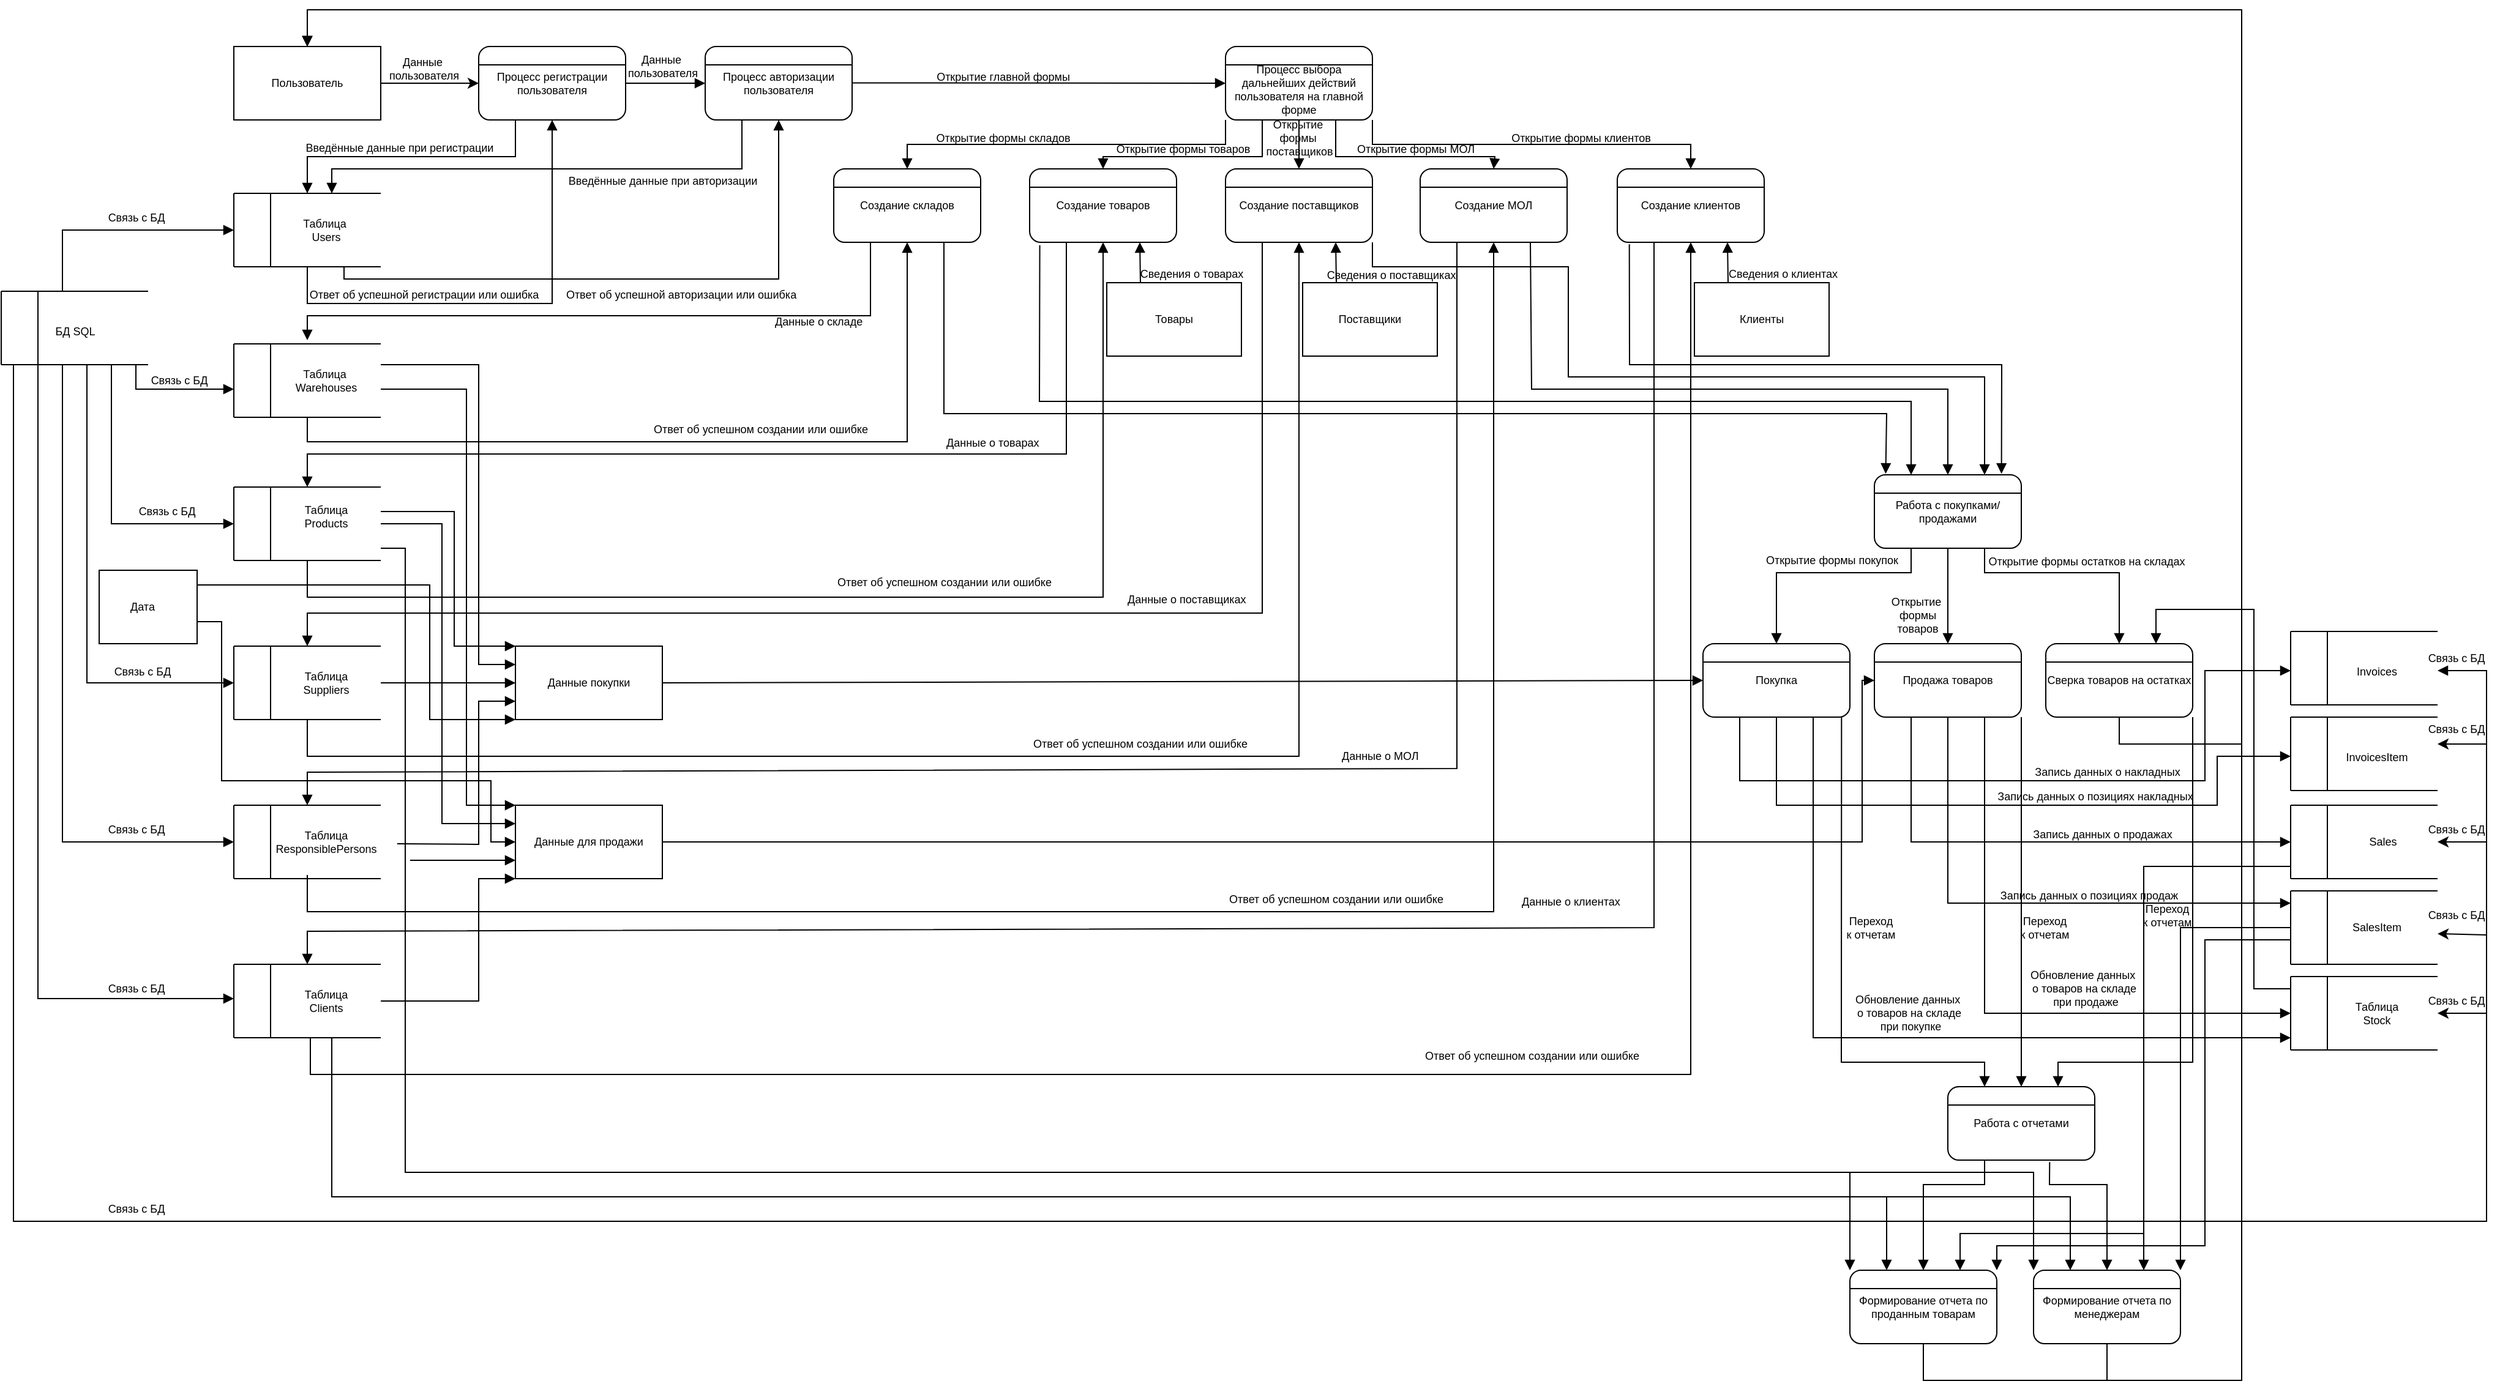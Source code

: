 <mxfile version="24.5.4" type="github">
  <diagram name="Страница — 1" id="gPVuAKhzFMYL5_pK9rEg">
    <mxGraphModel dx="683" dy="1959" grid="1" gridSize="10" guides="1" tooltips="1" connect="1" arrows="1" fold="1" page="1" pageScale="1" pageWidth="2336" pageHeight="1654" math="0" shadow="0">
      <root>
        <mxCell id="0" />
        <mxCell id="1" parent="0" />
        <mxCell id="UiJpd1ssoH22hnzhnxBL-210" value="" style="rounded=0;whiteSpace=wrap;html=1;fontSize=9;" parent="1" vertex="1">
          <mxGeometry x="80" y="458" width="80" height="60" as="geometry" />
        </mxCell>
        <mxCell id="-HvmPeVJCwgB6Xa54HTs-1" value="Пользователь" style="rounded=0;whiteSpace=wrap;html=1;fontSize=9;" parent="1" vertex="1">
          <mxGeometry x="190" y="30" width="120" height="60" as="geometry" />
        </mxCell>
        <mxCell id="-HvmPeVJCwgB6Xa54HTs-2" value="Процесс регистрации пользователя" style="rounded=1;whiteSpace=wrap;html=1;fontSize=9;" parent="1" vertex="1">
          <mxGeometry x="390" y="30" width="120" height="60" as="geometry" />
        </mxCell>
        <mxCell id="-HvmPeVJCwgB6Xa54HTs-3" value="" style="endArrow=none;html=1;rounded=0;exitX=0;exitY=0.25;exitDx=0;exitDy=0;entryX=1;entryY=0.25;entryDx=0;entryDy=0;fontSize=9;" parent="1" source="-HvmPeVJCwgB6Xa54HTs-2" target="-HvmPeVJCwgB6Xa54HTs-2" edge="1">
          <mxGeometry width="50" height="50" relative="1" as="geometry">
            <mxPoint x="460" y="90" as="sourcePoint" />
            <mxPoint x="510" y="40" as="targetPoint" />
          </mxGeometry>
        </mxCell>
        <mxCell id="-HvmPeVJCwgB6Xa54HTs-4" value="Процесс авторизации пользователя" style="rounded=1;whiteSpace=wrap;html=1;fontSize=9;" parent="1" vertex="1">
          <mxGeometry x="575" y="30" width="120" height="60" as="geometry" />
        </mxCell>
        <mxCell id="-HvmPeVJCwgB6Xa54HTs-5" value="" style="endArrow=none;html=1;rounded=0;exitX=0;exitY=0.25;exitDx=0;exitDy=0;entryX=1;entryY=0.25;entryDx=0;entryDy=0;fontSize=9;" parent="1" source="-HvmPeVJCwgB6Xa54HTs-4" target="-HvmPeVJCwgB6Xa54HTs-4" edge="1">
          <mxGeometry width="50" height="50" relative="1" as="geometry">
            <mxPoint x="645" y="90" as="sourcePoint" />
            <mxPoint x="695" y="40" as="targetPoint" />
          </mxGeometry>
        </mxCell>
        <mxCell id="-HvmPeVJCwgB6Xa54HTs-6" value="&lt;div style=&quot;font-size: 9px;&quot;&gt;&lt;br style=&quot;font-size: 9px;&quot;&gt;&lt;/div&gt;&lt;div style=&quot;font-size: 9px;&quot;&gt;&lt;span style=&quot;background-color: initial; font-size: 9px;&quot;&gt;Процесс выбора дальнейших действий пользователя на главной форме&lt;/span&gt;&lt;br style=&quot;font-size: 9px;&quot;&gt;&lt;/div&gt;" style="rounded=1;whiteSpace=wrap;html=1;fontSize=9;" parent="1" vertex="1">
          <mxGeometry x="1000" y="30" width="120" height="60" as="geometry" />
        </mxCell>
        <mxCell id="-HvmPeVJCwgB6Xa54HTs-7" value="" style="endArrow=none;html=1;rounded=0;exitX=0;exitY=0.25;exitDx=0;exitDy=0;entryX=1;entryY=0.25;entryDx=0;entryDy=0;fontSize=9;" parent="1" source="-HvmPeVJCwgB6Xa54HTs-6" target="-HvmPeVJCwgB6Xa54HTs-6" edge="1">
          <mxGeometry width="50" height="50" relative="1" as="geometry">
            <mxPoint x="1060" y="90" as="sourcePoint" />
            <mxPoint x="1110" y="40" as="targetPoint" />
          </mxGeometry>
        </mxCell>
        <mxCell id="-HvmPeVJCwgB6Xa54HTs-15" value="" style="group;fontSize=9;" parent="1" vertex="1" connectable="0">
          <mxGeometry x="190" y="150" width="130" height="60" as="geometry" />
        </mxCell>
        <mxCell id="-HvmPeVJCwgB6Xa54HTs-13" value="" style="group;flipV=0;flipH=1;fontSize=9;" parent="-HvmPeVJCwgB6Xa54HTs-15" vertex="1" connectable="0">
          <mxGeometry width="130" height="60" as="geometry" />
        </mxCell>
        <mxCell id="-HvmPeVJCwgB6Xa54HTs-8" value="" style="endArrow=none;html=1;rounded=0;fontSize=9;" parent="-HvmPeVJCwgB6Xa54HTs-13" edge="1">
          <mxGeometry width="50" height="50" relative="1" as="geometry">
            <mxPoint x="120" as="sourcePoint" />
            <mxPoint as="targetPoint" />
          </mxGeometry>
        </mxCell>
        <mxCell id="-HvmPeVJCwgB6Xa54HTs-11" value="" style="endArrow=none;html=1;rounded=0;fontSize=9;" parent="-HvmPeVJCwgB6Xa54HTs-13" edge="1">
          <mxGeometry width="50" height="50" relative="1" as="geometry">
            <mxPoint y="60" as="sourcePoint" />
            <mxPoint as="targetPoint" />
          </mxGeometry>
        </mxCell>
        <mxCell id="-HvmPeVJCwgB6Xa54HTs-12" value="" style="endArrow=none;html=1;rounded=0;fontSize=9;" parent="-HvmPeVJCwgB6Xa54HTs-13" edge="1">
          <mxGeometry width="50" height="50" relative="1" as="geometry">
            <mxPoint x="120" y="60" as="sourcePoint" />
            <mxPoint y="60" as="targetPoint" />
          </mxGeometry>
        </mxCell>
        <mxCell id="-HvmPeVJCwgB6Xa54HTs-16" value="&lt;div style=&quot;font-size: 9px;&quot;&gt;Таблица&amp;nbsp;&lt;/div&gt;&lt;div style=&quot;font-size: 9px;&quot;&gt;Users&lt;/div&gt;" style="text;html=1;align=center;verticalAlign=middle;resizable=0;points=[];autosize=1;strokeColor=none;fillColor=none;fontSize=9;" parent="-HvmPeVJCwgB6Xa54HTs-13" vertex="1">
          <mxGeometry x="45" y="10" width="60" height="40" as="geometry" />
        </mxCell>
        <mxCell id="-HvmPeVJCwgB6Xa54HTs-14" value="" style="endArrow=none;html=1;rounded=0;fontSize=9;" parent="-HvmPeVJCwgB6Xa54HTs-15" edge="1">
          <mxGeometry width="50" height="50" relative="1" as="geometry">
            <mxPoint x="30" y="60" as="sourcePoint" />
            <mxPoint x="30" as="targetPoint" />
          </mxGeometry>
        </mxCell>
        <mxCell id="-HvmPeVJCwgB6Xa54HTs-18" value="" style="endArrow=classic;html=1;rounded=0;entryX=0;entryY=0.5;entryDx=0;entryDy=0;fontSize=9;" parent="1" target="-HvmPeVJCwgB6Xa54HTs-2" edge="1">
          <mxGeometry width="50" height="50" relative="1" as="geometry">
            <mxPoint x="310" y="60" as="sourcePoint" />
            <mxPoint x="360" y="10" as="targetPoint" />
          </mxGeometry>
        </mxCell>
        <mxCell id="-HvmPeVJCwgB6Xa54HTs-20" value="" style="endArrow=block;html=1;rounded=0;exitX=0.25;exitY=1;exitDx=0;exitDy=0;fontSize=9;endFill=1;" parent="1" source="-HvmPeVJCwgB6Xa54HTs-2" edge="1">
          <mxGeometry width="50" height="50" relative="1" as="geometry">
            <mxPoint x="540" y="260" as="sourcePoint" />
            <mxPoint x="250" y="150" as="targetPoint" />
            <Array as="points">
              <mxPoint x="420" y="120" />
              <mxPoint x="250" y="120" />
            </Array>
          </mxGeometry>
        </mxCell>
        <mxCell id="-HvmPeVJCwgB6Xa54HTs-21" value="Данные&amp;nbsp;&lt;div style=&quot;font-size: 9px;&quot;&gt;пользователя&lt;/div&gt;" style="text;html=1;align=center;verticalAlign=middle;resizable=0;points=[];autosize=1;strokeColor=none;fillColor=none;fontSize=9;" parent="1" vertex="1">
          <mxGeometry x="305" y="28" width="80" height="40" as="geometry" />
        </mxCell>
        <mxCell id="-HvmPeVJCwgB6Xa54HTs-22" value="Введённые данные при регистрации" style="text;html=1;align=center;verticalAlign=middle;resizable=0;points=[];autosize=1;strokeColor=none;fillColor=none;fontSize=9;" parent="1" vertex="1">
          <mxGeometry x="235" y="103" width="180" height="20" as="geometry" />
        </mxCell>
        <mxCell id="-HvmPeVJCwgB6Xa54HTs-23" value="" style="endArrow=block;html=1;rounded=0;exitX=1;exitY=0.5;exitDx=0;exitDy=0;entryX=0;entryY=0.5;entryDx=0;entryDy=0;fontSize=9;endFill=1;" parent="1" source="-HvmPeVJCwgB6Xa54HTs-2" target="-HvmPeVJCwgB6Xa54HTs-4" edge="1">
          <mxGeometry width="50" height="50" relative="1" as="geometry">
            <mxPoint x="520" y="190" as="sourcePoint" />
            <mxPoint x="570" y="140" as="targetPoint" />
          </mxGeometry>
        </mxCell>
        <mxCell id="-HvmPeVJCwgB6Xa54HTs-24" value="" style="endArrow=block;html=1;rounded=0;entryX=0.5;entryY=1;entryDx=0;entryDy=0;fontSize=9;endFill=1;" parent="1" target="-HvmPeVJCwgB6Xa54HTs-2" edge="1">
          <mxGeometry width="50" height="50" relative="1" as="geometry">
            <mxPoint x="250" y="210" as="sourcePoint" />
            <mxPoint x="510" y="140" as="targetPoint" />
            <Array as="points">
              <mxPoint x="250" y="240" />
              <mxPoint x="450" y="240" />
              <mxPoint x="450" y="220" />
            </Array>
          </mxGeometry>
        </mxCell>
        <mxCell id="-HvmPeVJCwgB6Xa54HTs-25" value="" style="endArrow=block;html=1;rounded=0;exitX=0.25;exitY=1;exitDx=0;exitDy=0;fontSize=9;endFill=1;" parent="1" source="-HvmPeVJCwgB6Xa54HTs-4" edge="1">
          <mxGeometry width="50" height="50" relative="1" as="geometry">
            <mxPoint x="520" y="220" as="sourcePoint" />
            <mxPoint x="270" y="150" as="targetPoint" />
            <Array as="points">
              <mxPoint x="605" y="130" />
              <mxPoint x="270" y="130" />
            </Array>
          </mxGeometry>
        </mxCell>
        <mxCell id="-HvmPeVJCwgB6Xa54HTs-26" value="Ответ об успешной регистрации или ошибка" style="text;html=1;align=center;verticalAlign=middle;resizable=0;points=[];autosize=1;strokeColor=none;fillColor=none;fontSize=9;" parent="1" vertex="1">
          <mxGeometry x="240" y="223" width="210" height="20" as="geometry" />
        </mxCell>
        <mxCell id="-HvmPeVJCwgB6Xa54HTs-27" value="Введённые данные при авторизации" style="text;html=1;align=center;verticalAlign=middle;resizable=0;points=[];autosize=1;strokeColor=none;fillColor=none;fontSize=9;" parent="1" vertex="1">
          <mxGeometry x="450" y="130" width="180" height="20" as="geometry" />
        </mxCell>
        <mxCell id="-HvmPeVJCwgB6Xa54HTs-28" value="" style="endArrow=block;html=1;rounded=0;entryX=0.5;entryY=1;entryDx=0;entryDy=0;fontSize=9;endFill=1;" parent="1" target="-HvmPeVJCwgB6Xa54HTs-4" edge="1">
          <mxGeometry width="50" height="50" relative="1" as="geometry">
            <mxPoint x="280" y="210" as="sourcePoint" />
            <mxPoint x="630" y="220" as="targetPoint" />
            <Array as="points">
              <mxPoint x="280" y="220" />
              <mxPoint x="635" y="220" />
            </Array>
          </mxGeometry>
        </mxCell>
        <mxCell id="-HvmPeVJCwgB6Xa54HTs-29" value="" style="group;fontSize=9;" parent="1" vertex="1" connectable="0">
          <mxGeometry y="230" width="120" height="60" as="geometry" />
        </mxCell>
        <mxCell id="-HvmPeVJCwgB6Xa54HTs-30" value="" style="group;flipV=0;flipH=1;fontSize=9;" parent="-HvmPeVJCwgB6Xa54HTs-29" vertex="1" connectable="0">
          <mxGeometry width="120" height="60" as="geometry" />
        </mxCell>
        <mxCell id="-HvmPeVJCwgB6Xa54HTs-31" value="" style="endArrow=none;html=1;rounded=0;fontSize=9;" parent="-HvmPeVJCwgB6Xa54HTs-30" edge="1">
          <mxGeometry width="50" height="50" relative="1" as="geometry">
            <mxPoint x="120" as="sourcePoint" />
            <mxPoint as="targetPoint" />
          </mxGeometry>
        </mxCell>
        <mxCell id="-HvmPeVJCwgB6Xa54HTs-32" value="" style="endArrow=none;html=1;rounded=0;fontSize=9;" parent="-HvmPeVJCwgB6Xa54HTs-30" edge="1">
          <mxGeometry width="50" height="50" relative="1" as="geometry">
            <mxPoint y="60" as="sourcePoint" />
            <mxPoint as="targetPoint" />
          </mxGeometry>
        </mxCell>
        <mxCell id="-HvmPeVJCwgB6Xa54HTs-33" value="" style="endArrow=none;html=1;rounded=0;fontSize=9;" parent="-HvmPeVJCwgB6Xa54HTs-30" edge="1">
          <mxGeometry width="50" height="50" relative="1" as="geometry">
            <mxPoint x="120" y="60" as="sourcePoint" />
            <mxPoint y="60" as="targetPoint" />
          </mxGeometry>
        </mxCell>
        <mxCell id="-HvmPeVJCwgB6Xa54HTs-34" value="" style="endArrow=none;html=1;rounded=0;fontSize=9;" parent="-HvmPeVJCwgB6Xa54HTs-29" edge="1">
          <mxGeometry width="50" height="50" relative="1" as="geometry">
            <mxPoint x="30" y="60" as="sourcePoint" />
            <mxPoint x="30" as="targetPoint" />
          </mxGeometry>
        </mxCell>
        <mxCell id="-HvmPeVJCwgB6Xa54HTs-35" value="" style="endArrow=block;html=1;rounded=0;fontSize=9;endFill=1;" parent="1" edge="1">
          <mxGeometry width="50" height="50" relative="1" as="geometry">
            <mxPoint x="50" y="230" as="sourcePoint" />
            <mxPoint x="190" y="180" as="targetPoint" />
            <Array as="points">
              <mxPoint x="50" y="180" />
            </Array>
          </mxGeometry>
        </mxCell>
        <mxCell id="-HvmPeVJCwgB6Xa54HTs-36" value="БД SQL" style="text;html=1;align=center;verticalAlign=middle;resizable=0;points=[];autosize=1;strokeColor=none;fillColor=none;fontSize=9;" parent="1" vertex="1">
          <mxGeometry x="30" y="253" width="60" height="20" as="geometry" />
        </mxCell>
        <mxCell id="-HvmPeVJCwgB6Xa54HTs-37" value="Ответ об успешной авторизации или ошибка" style="text;html=1;align=center;verticalAlign=middle;resizable=0;points=[];autosize=1;strokeColor=none;fillColor=none;fontSize=9;" parent="1" vertex="1">
          <mxGeometry x="450" y="223" width="210" height="20" as="geometry" />
        </mxCell>
        <mxCell id="-HvmPeVJCwgB6Xa54HTs-40" value="" style="endArrow=block;html=1;rounded=0;exitX=1;exitY=0.5;exitDx=0;exitDy=0;entryX=0;entryY=0.5;entryDx=0;entryDy=0;fontSize=9;endFill=1;" parent="1" target="-HvmPeVJCwgB6Xa54HTs-6" edge="1">
          <mxGeometry width="50" height="50" relative="1" as="geometry">
            <mxPoint x="695" y="59.71" as="sourcePoint" />
            <mxPoint x="760" y="59.71" as="targetPoint" />
          </mxGeometry>
        </mxCell>
        <mxCell id="-HvmPeVJCwgB6Xa54HTs-42" value="Создание складов" style="rounded=1;whiteSpace=wrap;html=1;fontSize=9;" parent="1" vertex="1">
          <mxGeometry x="680" y="130" width="120" height="60" as="geometry" />
        </mxCell>
        <mxCell id="-HvmPeVJCwgB6Xa54HTs-43" value="" style="endArrow=none;html=1;rounded=0;exitX=0;exitY=0.25;exitDx=0;exitDy=0;entryX=1;entryY=0.25;entryDx=0;entryDy=0;fontSize=9;" parent="1" source="-HvmPeVJCwgB6Xa54HTs-42" target="-HvmPeVJCwgB6Xa54HTs-42" edge="1">
          <mxGeometry width="50" height="50" relative="1" as="geometry">
            <mxPoint x="780" y="190" as="sourcePoint" />
            <mxPoint x="830" y="140" as="targetPoint" />
          </mxGeometry>
        </mxCell>
        <mxCell id="-HvmPeVJCwgB6Xa54HTs-44" value="Создание товаров" style="rounded=1;whiteSpace=wrap;html=1;fontSize=9;" parent="1" vertex="1">
          <mxGeometry x="840" y="130" width="120" height="60" as="geometry" />
        </mxCell>
        <mxCell id="-HvmPeVJCwgB6Xa54HTs-45" value="" style="endArrow=none;html=1;rounded=0;exitX=0;exitY=0.25;exitDx=0;exitDy=0;entryX=1;entryY=0.25;entryDx=0;entryDy=0;fontSize=9;" parent="1" source="-HvmPeVJCwgB6Xa54HTs-44" target="-HvmPeVJCwgB6Xa54HTs-44" edge="1">
          <mxGeometry width="50" height="50" relative="1" as="geometry">
            <mxPoint x="930" y="190" as="sourcePoint" />
            <mxPoint x="980" y="140" as="targetPoint" />
          </mxGeometry>
        </mxCell>
        <mxCell id="-HvmPeVJCwgB6Xa54HTs-48" value="" style="group;fontSize=9;" parent="1" vertex="1" connectable="0">
          <mxGeometry x="190" y="273" width="120" height="60" as="geometry" />
        </mxCell>
        <mxCell id="-HvmPeVJCwgB6Xa54HTs-49" value="" style="group;flipV=0;flipH=1;fontSize=9;" parent="-HvmPeVJCwgB6Xa54HTs-48" vertex="1" connectable="0">
          <mxGeometry width="120" height="60" as="geometry" />
        </mxCell>
        <mxCell id="-HvmPeVJCwgB6Xa54HTs-50" value="" style="endArrow=none;html=1;rounded=0;fontSize=9;" parent="-HvmPeVJCwgB6Xa54HTs-49" edge="1">
          <mxGeometry width="50" height="50" relative="1" as="geometry">
            <mxPoint x="120" as="sourcePoint" />
            <mxPoint as="targetPoint" />
          </mxGeometry>
        </mxCell>
        <mxCell id="-HvmPeVJCwgB6Xa54HTs-51" value="" style="endArrow=none;html=1;rounded=0;fontSize=9;" parent="-HvmPeVJCwgB6Xa54HTs-49" edge="1">
          <mxGeometry width="50" height="50" relative="1" as="geometry">
            <mxPoint y="60" as="sourcePoint" />
            <mxPoint as="targetPoint" />
          </mxGeometry>
        </mxCell>
        <mxCell id="-HvmPeVJCwgB6Xa54HTs-52" value="" style="endArrow=none;html=1;rounded=0;fontSize=9;" parent="-HvmPeVJCwgB6Xa54HTs-49" edge="1">
          <mxGeometry width="50" height="50" relative="1" as="geometry">
            <mxPoint x="120" y="60" as="sourcePoint" />
            <mxPoint y="60" as="targetPoint" />
          </mxGeometry>
        </mxCell>
        <mxCell id="-HvmPeVJCwgB6Xa54HTs-55" value="Таблица&amp;nbsp;&lt;div style=&quot;font-size: 9px;&quot;&gt;Warehouses&lt;/div&gt;" style="text;html=1;align=center;verticalAlign=middle;resizable=0;points=[];autosize=1;strokeColor=none;fillColor=none;fontSize=9;" parent="-HvmPeVJCwgB6Xa54HTs-49" vertex="1">
          <mxGeometry x="40" y="10" width="70" height="40" as="geometry" />
        </mxCell>
        <mxCell id="-HvmPeVJCwgB6Xa54HTs-53" value="" style="endArrow=none;html=1;rounded=0;fontSize=9;" parent="-HvmPeVJCwgB6Xa54HTs-48" edge="1">
          <mxGeometry width="50" height="50" relative="1" as="geometry">
            <mxPoint x="30" y="60" as="sourcePoint" />
            <mxPoint x="30" as="targetPoint" />
          </mxGeometry>
        </mxCell>
        <mxCell id="-HvmPeVJCwgB6Xa54HTs-54" value="" style="endArrow=block;html=1;rounded=0;exitX=0.25;exitY=1;exitDx=0;exitDy=0;fontSize=9;endFill=1;" parent="1" source="-HvmPeVJCwgB6Xa54HTs-42" edge="1">
          <mxGeometry width="50" height="50" relative="1" as="geometry">
            <mxPoint x="610" y="280" as="sourcePoint" />
            <mxPoint x="250" y="270" as="targetPoint" />
            <Array as="points">
              <mxPoint x="710" y="250" />
              <mxPoint x="250" y="250" />
            </Array>
          </mxGeometry>
        </mxCell>
        <mxCell id="-HvmPeVJCwgB6Xa54HTs-56" value="" style="endArrow=block;html=1;rounded=0;entryX=0.5;entryY=1;entryDx=0;entryDy=0;fontSize=9;endFill=1;" parent="1" target="-HvmPeVJCwgB6Xa54HTs-42" edge="1">
          <mxGeometry width="50" height="50" relative="1" as="geometry">
            <mxPoint x="250" y="333" as="sourcePoint" />
            <mxPoint x="740.0" y="193" as="targetPoint" />
            <Array as="points">
              <mxPoint x="250" y="353" />
              <mxPoint x="740" y="353" />
            </Array>
          </mxGeometry>
        </mxCell>
        <mxCell id="-HvmPeVJCwgB6Xa54HTs-57" value="&lt;div style=&quot;text-align: center; font-size: 9px;&quot;&gt;&lt;span style=&quot;background-color: initial; text-wrap: nowrap; font-size: 9px;&quot;&gt;&lt;font style=&quot;font-size: 9px;&quot;&gt;Данные о складе&lt;/font&gt;&lt;/span&gt;&lt;/div&gt;" style="text;whiteSpace=wrap;html=1;fontSize=9;" parent="1" vertex="1">
          <mxGeometry x="630" y="243" width="80" height="20" as="geometry" />
        </mxCell>
        <mxCell id="-HvmPeVJCwgB6Xa54HTs-58" value="Ответ об успешном создании или ошибке" style="text;html=1;align=center;verticalAlign=middle;resizable=0;points=[];autosize=1;strokeColor=none;fillColor=none;fontSize=9;" parent="1" vertex="1">
          <mxGeometry x="520" y="333" width="200" height="20" as="geometry" />
        </mxCell>
        <mxCell id="UiJpd1ssoH22hnzhnxBL-1" value="" style="group;fontSize=9;" parent="1" vertex="1" connectable="0">
          <mxGeometry x="190" y="390" width="165" height="60" as="geometry" />
        </mxCell>
        <mxCell id="UiJpd1ssoH22hnzhnxBL-2" value="" style="group;flipV=0;flipH=1;fontSize=9;" parent="UiJpd1ssoH22hnzhnxBL-1" vertex="1" connectable="0">
          <mxGeometry width="165" height="60" as="geometry" />
        </mxCell>
        <mxCell id="UiJpd1ssoH22hnzhnxBL-3" value="" style="endArrow=none;html=1;rounded=0;fontSize=9;" parent="UiJpd1ssoH22hnzhnxBL-2" edge="1">
          <mxGeometry width="50" height="50" relative="1" as="geometry">
            <mxPoint x="120" as="sourcePoint" />
            <mxPoint as="targetPoint" />
          </mxGeometry>
        </mxCell>
        <mxCell id="UiJpd1ssoH22hnzhnxBL-4" value="" style="endArrow=none;html=1;rounded=0;fontSize=9;" parent="UiJpd1ssoH22hnzhnxBL-2" edge="1">
          <mxGeometry width="50" height="50" relative="1" as="geometry">
            <mxPoint y="60" as="sourcePoint" />
            <mxPoint as="targetPoint" />
          </mxGeometry>
        </mxCell>
        <mxCell id="UiJpd1ssoH22hnzhnxBL-5" value="" style="endArrow=none;html=1;rounded=0;fontSize=9;" parent="UiJpd1ssoH22hnzhnxBL-2" edge="1">
          <mxGeometry width="50" height="50" relative="1" as="geometry">
            <mxPoint x="120" y="60" as="sourcePoint" />
            <mxPoint y="60" as="targetPoint" />
          </mxGeometry>
        </mxCell>
        <mxCell id="UiJpd1ssoH22hnzhnxBL-6" value="Таблица&lt;div style=&quot;font-size: 9px;&quot;&gt;Products&lt;/div&gt;&lt;div style=&quot;font-size: 9px;&quot;&gt;&lt;div style=&quot;font-size: 9px;&quot;&gt;&lt;br style=&quot;font-size: 9px;&quot;&gt;&lt;/div&gt;&lt;/div&gt;" style="text;html=1;align=center;verticalAlign=middle;resizable=0;points=[];autosize=1;strokeColor=none;fillColor=none;fontSize=9;" parent="UiJpd1ssoH22hnzhnxBL-2" vertex="1">
          <mxGeometry x="45" y="5" width="60" height="50" as="geometry" />
        </mxCell>
        <mxCell id="UiJpd1ssoH22hnzhnxBL-7" value="" style="endArrow=none;html=1;rounded=0;fontSize=9;" parent="UiJpd1ssoH22hnzhnxBL-1" edge="1">
          <mxGeometry width="50" height="50" relative="1" as="geometry">
            <mxPoint x="30" y="60" as="sourcePoint" />
            <mxPoint x="30" as="targetPoint" />
          </mxGeometry>
        </mxCell>
        <mxCell id="UiJpd1ssoH22hnzhnxBL-8" value="" style="endArrow=block;html=1;rounded=0;exitX=0.25;exitY=1;exitDx=0;exitDy=0;fontSize=9;endFill=1;" parent="1" source="-HvmPeVJCwgB6Xa54HTs-44" edge="1">
          <mxGeometry width="50" height="50" relative="1" as="geometry">
            <mxPoint x="900" y="193" as="sourcePoint" />
            <mxPoint x="250" y="390" as="targetPoint" />
            <Array as="points">
              <mxPoint x="870" y="363" />
              <mxPoint x="250" y="363" />
            </Array>
          </mxGeometry>
        </mxCell>
        <mxCell id="UiJpd1ssoH22hnzhnxBL-9" value="" style="endArrow=block;html=1;rounded=0;entryX=0.5;entryY=1;entryDx=0;entryDy=0;fontSize=9;endFill=1;" parent="1" target="-HvmPeVJCwgB6Xa54HTs-44" edge="1">
          <mxGeometry width="50" height="50" relative="1" as="geometry">
            <mxPoint x="250" y="450" as="sourcePoint" />
            <mxPoint x="435" y="480" as="targetPoint" />
            <Array as="points">
              <mxPoint x="250" y="480" />
              <mxPoint x="900" y="480" />
            </Array>
          </mxGeometry>
        </mxCell>
        <mxCell id="UiJpd1ssoH22hnzhnxBL-10" value="&lt;div style=&quot;text-align: center; font-size: 9px;&quot;&gt;&lt;span style=&quot;background-color: initial; text-wrap: nowrap; font-size: 9px;&quot;&gt;&lt;font style=&quot;font-size: 9px;&quot;&gt;Данные о товарах&lt;/font&gt;&lt;/span&gt;&lt;/div&gt;" style="text;whiteSpace=wrap;html=1;fontSize=9;" parent="1" vertex="1">
          <mxGeometry x="770" y="342" width="80" height="20" as="geometry" />
        </mxCell>
        <mxCell id="UiJpd1ssoH22hnzhnxBL-11" value="Ответ об успешном создании или ошибке" style="text;html=1;align=center;verticalAlign=middle;resizable=0;points=[];autosize=1;strokeColor=none;fillColor=none;fontSize=9;" parent="1" vertex="1">
          <mxGeometry x="670" y="458" width="200" height="20" as="geometry" />
        </mxCell>
        <mxCell id="UiJpd1ssoH22hnzhnxBL-12" value="Создание поставщиков" style="rounded=1;whiteSpace=wrap;html=1;fontSize=9;" parent="1" vertex="1">
          <mxGeometry x="1000" y="130" width="120" height="60" as="geometry" />
        </mxCell>
        <mxCell id="UiJpd1ssoH22hnzhnxBL-13" value="" style="endArrow=none;html=1;rounded=0;exitX=0;exitY=0.25;exitDx=0;exitDy=0;entryX=1;entryY=0.25;entryDx=0;entryDy=0;fontSize=9;" parent="1" source="UiJpd1ssoH22hnzhnxBL-12" target="UiJpd1ssoH22hnzhnxBL-12" edge="1">
          <mxGeometry width="50" height="50" relative="1" as="geometry">
            <mxPoint x="1080" y="190" as="sourcePoint" />
            <mxPoint x="1130" y="140" as="targetPoint" />
          </mxGeometry>
        </mxCell>
        <mxCell id="UiJpd1ssoH22hnzhnxBL-14" value="Создание МОЛ" style="rounded=1;whiteSpace=wrap;html=1;fontSize=9;" parent="1" vertex="1">
          <mxGeometry x="1159" y="130" width="120" height="60" as="geometry" />
        </mxCell>
        <mxCell id="UiJpd1ssoH22hnzhnxBL-15" value="" style="endArrow=none;html=1;rounded=0;exitX=0;exitY=0.25;exitDx=0;exitDy=0;entryX=1;entryY=0.25;entryDx=0;entryDy=0;fontSize=9;" parent="1" source="UiJpd1ssoH22hnzhnxBL-14" target="UiJpd1ssoH22hnzhnxBL-14" edge="1">
          <mxGeometry width="50" height="50" relative="1" as="geometry">
            <mxPoint x="1249" y="190" as="sourcePoint" />
            <mxPoint x="1299" y="140" as="targetPoint" />
          </mxGeometry>
        </mxCell>
        <mxCell id="UiJpd1ssoH22hnzhnxBL-16" value="Создание клиентов" style="rounded=1;whiteSpace=wrap;html=1;fontSize=9;" parent="1" vertex="1">
          <mxGeometry x="1320" y="130" width="120" height="60" as="geometry" />
        </mxCell>
        <mxCell id="UiJpd1ssoH22hnzhnxBL-17" value="" style="endArrow=none;html=1;rounded=0;exitX=0;exitY=0.25;exitDx=0;exitDy=0;entryX=1;entryY=0.25;entryDx=0;entryDy=0;fontSize=9;" parent="1" source="UiJpd1ssoH22hnzhnxBL-16" target="UiJpd1ssoH22hnzhnxBL-16" edge="1">
          <mxGeometry width="50" height="50" relative="1" as="geometry">
            <mxPoint x="1410" y="190" as="sourcePoint" />
            <mxPoint x="1460" y="140" as="targetPoint" />
          </mxGeometry>
        </mxCell>
        <mxCell id="UiJpd1ssoH22hnzhnxBL-18" value="" style="endArrow=block;html=1;rounded=0;entryX=0.5;entryY=0;entryDx=0;entryDy=0;exitX=0;exitY=1;exitDx=0;exitDy=0;fontSize=9;endFill=1;" parent="1" source="-HvmPeVJCwgB6Xa54HTs-6" target="-HvmPeVJCwgB6Xa54HTs-42" edge="1">
          <mxGeometry width="50" height="50" relative="1" as="geometry">
            <mxPoint x="820" y="110" as="sourcePoint" />
            <mxPoint x="870" y="60" as="targetPoint" />
            <Array as="points">
              <mxPoint x="1000" y="110" />
              <mxPoint x="740" y="110" />
            </Array>
          </mxGeometry>
        </mxCell>
        <mxCell id="UiJpd1ssoH22hnzhnxBL-19" value="" style="endArrow=block;html=1;rounded=0;entryX=0.5;entryY=0;entryDx=0;entryDy=0;exitX=0.25;exitY=1;exitDx=0;exitDy=0;fontSize=9;endFill=1;" parent="1" source="-HvmPeVJCwgB6Xa54HTs-6" target="-HvmPeVJCwgB6Xa54HTs-44" edge="1">
          <mxGeometry width="50" height="50" relative="1" as="geometry">
            <mxPoint x="1070" y="260" as="sourcePoint" />
            <mxPoint x="1120" y="210" as="targetPoint" />
            <Array as="points">
              <mxPoint x="1030" y="120" />
              <mxPoint x="900" y="120" />
            </Array>
          </mxGeometry>
        </mxCell>
        <mxCell id="UiJpd1ssoH22hnzhnxBL-21" value="" style="endArrow=block;html=1;rounded=0;exitX=0.5;exitY=1;exitDx=0;exitDy=0;entryX=0.5;entryY=0;entryDx=0;entryDy=0;fontSize=9;endFill=1;" parent="1" source="-HvmPeVJCwgB6Xa54HTs-6" target="UiJpd1ssoH22hnzhnxBL-12" edge="1">
          <mxGeometry width="50" height="50" relative="1" as="geometry">
            <mxPoint x="1070" y="260" as="sourcePoint" />
            <mxPoint x="1120" y="210" as="targetPoint" />
          </mxGeometry>
        </mxCell>
        <mxCell id="UiJpd1ssoH22hnzhnxBL-22" value="" style="endArrow=block;html=1;rounded=0;entryX=0.5;entryY=0;entryDx=0;entryDy=0;exitX=0.75;exitY=1;exitDx=0;exitDy=0;fontSize=9;endFill=1;" parent="1" source="-HvmPeVJCwgB6Xa54HTs-6" target="UiJpd1ssoH22hnzhnxBL-14" edge="1">
          <mxGeometry width="50" height="50" relative="1" as="geometry">
            <mxPoint x="1090" y="100" as="sourcePoint" />
            <mxPoint x="1120" y="210" as="targetPoint" />
            <Array as="points">
              <mxPoint x="1090" y="120" />
              <mxPoint x="1220" y="120" />
            </Array>
          </mxGeometry>
        </mxCell>
        <mxCell id="UiJpd1ssoH22hnzhnxBL-23" value="" style="endArrow=block;html=1;rounded=0;entryX=0.5;entryY=0;entryDx=0;entryDy=0;exitX=1;exitY=1;exitDx=0;exitDy=0;fontSize=9;endFill=1;" parent="1" source="-HvmPeVJCwgB6Xa54HTs-6" target="UiJpd1ssoH22hnzhnxBL-16" edge="1">
          <mxGeometry width="50" height="50" relative="1" as="geometry">
            <mxPoint x="1170" y="90" as="sourcePoint" />
            <mxPoint x="1120" y="210" as="targetPoint" />
            <Array as="points">
              <mxPoint x="1120" y="110" />
              <mxPoint x="1380" y="110" />
            </Array>
          </mxGeometry>
        </mxCell>
        <mxCell id="UiJpd1ssoH22hnzhnxBL-31" value="" style="group;fontSize=9;" parent="1" vertex="1" connectable="0">
          <mxGeometry x="190" y="520" width="165" height="60" as="geometry" />
        </mxCell>
        <mxCell id="UiJpd1ssoH22hnzhnxBL-32" value="" style="group;flipV=0;flipH=1;fontSize=9;" parent="UiJpd1ssoH22hnzhnxBL-31" vertex="1" connectable="0">
          <mxGeometry width="165" height="60" as="geometry" />
        </mxCell>
        <mxCell id="UiJpd1ssoH22hnzhnxBL-33" value="" style="endArrow=none;html=1;rounded=0;fontSize=9;" parent="UiJpd1ssoH22hnzhnxBL-32" edge="1">
          <mxGeometry width="50" height="50" relative="1" as="geometry">
            <mxPoint x="120" as="sourcePoint" />
            <mxPoint as="targetPoint" />
          </mxGeometry>
        </mxCell>
        <mxCell id="UiJpd1ssoH22hnzhnxBL-34" value="" style="endArrow=none;html=1;rounded=0;fontSize=9;" parent="UiJpd1ssoH22hnzhnxBL-32" edge="1">
          <mxGeometry width="50" height="50" relative="1" as="geometry">
            <mxPoint y="60" as="sourcePoint" />
            <mxPoint as="targetPoint" />
          </mxGeometry>
        </mxCell>
        <mxCell id="UiJpd1ssoH22hnzhnxBL-35" value="" style="endArrow=none;html=1;rounded=0;fontSize=9;" parent="UiJpd1ssoH22hnzhnxBL-32" edge="1">
          <mxGeometry width="50" height="50" relative="1" as="geometry">
            <mxPoint x="120" y="60" as="sourcePoint" />
            <mxPoint y="60" as="targetPoint" />
          </mxGeometry>
        </mxCell>
        <mxCell id="UiJpd1ssoH22hnzhnxBL-36" value="Таблица&lt;div style=&quot;font-size: 9px;&quot;&gt;&lt;span style=&quot;background-color: initial; font-size: 9px;&quot;&gt;Suppliers&lt;/span&gt;&lt;/div&gt;" style="text;html=1;align=center;verticalAlign=middle;resizable=0;points=[];autosize=1;strokeColor=none;fillColor=none;fontSize=9;" parent="UiJpd1ssoH22hnzhnxBL-32" vertex="1">
          <mxGeometry x="45" y="10" width="60" height="40" as="geometry" />
        </mxCell>
        <mxCell id="UiJpd1ssoH22hnzhnxBL-37" value="" style="endArrow=none;html=1;rounded=0;fontSize=9;" parent="UiJpd1ssoH22hnzhnxBL-31" edge="1">
          <mxGeometry width="50" height="50" relative="1" as="geometry">
            <mxPoint x="30" y="60" as="sourcePoint" />
            <mxPoint x="30" as="targetPoint" />
          </mxGeometry>
        </mxCell>
        <mxCell id="UiJpd1ssoH22hnzhnxBL-45" value="" style="endArrow=block;html=1;rounded=0;entryX=0.5;entryY=1;entryDx=0;entryDy=0;fontSize=9;endFill=1;" parent="1" target="UiJpd1ssoH22hnzhnxBL-12" edge="1">
          <mxGeometry width="50" height="50" relative="1" as="geometry">
            <mxPoint x="250" y="580" as="sourcePoint" />
            <mxPoint x="1060" y="200" as="targetPoint" />
            <Array as="points">
              <mxPoint x="250" y="610" />
              <mxPoint x="1060" y="610" />
            </Array>
          </mxGeometry>
        </mxCell>
        <mxCell id="UiJpd1ssoH22hnzhnxBL-46" value="" style="group;fontSize=9;" parent="1" vertex="1" connectable="0">
          <mxGeometry x="190" y="650" width="165" height="60" as="geometry" />
        </mxCell>
        <mxCell id="UiJpd1ssoH22hnzhnxBL-47" value="" style="group;flipV=0;flipH=1;fontSize=9;" parent="UiJpd1ssoH22hnzhnxBL-46" vertex="1" connectable="0">
          <mxGeometry width="165" height="60" as="geometry" />
        </mxCell>
        <mxCell id="UiJpd1ssoH22hnzhnxBL-48" value="" style="endArrow=none;html=1;rounded=0;fontSize=9;" parent="UiJpd1ssoH22hnzhnxBL-47" edge="1">
          <mxGeometry width="50" height="50" relative="1" as="geometry">
            <mxPoint x="120" as="sourcePoint" />
            <mxPoint as="targetPoint" />
          </mxGeometry>
        </mxCell>
        <mxCell id="UiJpd1ssoH22hnzhnxBL-49" value="" style="endArrow=none;html=1;rounded=0;fontSize=9;" parent="UiJpd1ssoH22hnzhnxBL-47" edge="1">
          <mxGeometry width="50" height="50" relative="1" as="geometry">
            <mxPoint y="60" as="sourcePoint" />
            <mxPoint as="targetPoint" />
          </mxGeometry>
        </mxCell>
        <mxCell id="UiJpd1ssoH22hnzhnxBL-50" value="" style="endArrow=none;html=1;rounded=0;fontSize=9;" parent="UiJpd1ssoH22hnzhnxBL-47" edge="1">
          <mxGeometry width="50" height="50" relative="1" as="geometry">
            <mxPoint x="120" y="60" as="sourcePoint" />
            <mxPoint y="60" as="targetPoint" />
          </mxGeometry>
        </mxCell>
        <mxCell id="UiJpd1ssoH22hnzhnxBL-51" value="Таблица&lt;div style=&quot;font-size: 9px;&quot;&gt;&lt;span style=&quot;background-color: initial; font-size: 9px;&quot;&gt;ResponsiblePersons&lt;/span&gt;&lt;/div&gt;" style="text;html=1;align=center;verticalAlign=middle;resizable=0;points=[];autosize=1;strokeColor=none;fillColor=none;fontSize=9;" parent="UiJpd1ssoH22hnzhnxBL-47" vertex="1">
          <mxGeometry x="20" y="10" width="110" height="40" as="geometry" />
        </mxCell>
        <mxCell id="UiJpd1ssoH22hnzhnxBL-52" value="" style="endArrow=none;html=1;rounded=0;fontSize=9;" parent="UiJpd1ssoH22hnzhnxBL-46" edge="1">
          <mxGeometry width="50" height="50" relative="1" as="geometry">
            <mxPoint x="30" y="60" as="sourcePoint" />
            <mxPoint x="30" as="targetPoint" />
          </mxGeometry>
        </mxCell>
        <mxCell id="UiJpd1ssoH22hnzhnxBL-53" value="" style="endArrow=block;html=1;rounded=0;exitX=0.25;exitY=1;exitDx=0;exitDy=0;entryX=0.281;entryY=0.005;entryDx=0;entryDy=0;entryPerimeter=0;fontSize=9;endFill=1;" parent="1" source="UiJpd1ssoH22hnzhnxBL-12" edge="1">
          <mxGeometry width="50" height="50" relative="1" as="geometry">
            <mxPoint x="870" y="320" as="sourcePoint" />
            <mxPoint x="250" y="520" as="targetPoint" />
            <Array as="points">
              <mxPoint x="1030" y="493" />
              <mxPoint x="250" y="493" />
            </Array>
          </mxGeometry>
        </mxCell>
        <mxCell id="UiJpd1ssoH22hnzhnxBL-55" value="" style="endArrow=block;html=1;rounded=0;exitX=0.25;exitY=1;exitDx=0;exitDy=0;entryX=0.281;entryY=0.005;entryDx=0;entryDy=0;entryPerimeter=0;fontSize=9;endFill=1;" parent="1" source="UiJpd1ssoH22hnzhnxBL-14" edge="1">
          <mxGeometry width="50" height="50" relative="1" as="geometry">
            <mxPoint x="1030" y="320" as="sourcePoint" />
            <mxPoint x="250" y="650" as="targetPoint" />
            <Array as="points">
              <mxPoint x="1189" y="620" />
              <mxPoint x="250" y="623" />
            </Array>
          </mxGeometry>
        </mxCell>
        <mxCell id="UiJpd1ssoH22hnzhnxBL-56" value="" style="endArrow=block;html=1;rounded=0;entryX=0.5;entryY=1;entryDx=0;entryDy=0;fontSize=9;endFill=1;" parent="1" target="UiJpd1ssoH22hnzhnxBL-14" edge="1">
          <mxGeometry width="50" height="50" relative="1" as="geometry">
            <mxPoint x="250" y="707" as="sourcePoint" />
            <mxPoint x="1060" y="317" as="targetPoint" />
            <Array as="points">
              <mxPoint x="250" y="737" />
              <mxPoint x="1219" y="737" />
            </Array>
          </mxGeometry>
        </mxCell>
        <mxCell id="UiJpd1ssoH22hnzhnxBL-57" value="" style="endArrow=block;html=1;rounded=0;exitX=0.25;exitY=1;exitDx=0;exitDy=0;entryX=0.281;entryY=0.005;entryDx=0;entryDy=0;entryPerimeter=0;fontSize=9;endFill=1;" parent="1" source="UiJpd1ssoH22hnzhnxBL-16" edge="1">
          <mxGeometry width="50" height="50" relative="1" as="geometry">
            <mxPoint x="1189" y="320" as="sourcePoint" />
            <mxPoint x="250" y="780" as="targetPoint" />
            <Array as="points">
              <mxPoint x="1350" y="750" />
              <mxPoint x="250" y="753" />
            </Array>
          </mxGeometry>
        </mxCell>
        <mxCell id="UiJpd1ssoH22hnzhnxBL-58" value="" style="group;fontSize=9;" parent="1" vertex="1" connectable="0">
          <mxGeometry x="190" y="780" width="165" height="60" as="geometry" />
        </mxCell>
        <mxCell id="UiJpd1ssoH22hnzhnxBL-59" value="" style="group;flipV=0;flipH=1;fontSize=9;" parent="UiJpd1ssoH22hnzhnxBL-58" vertex="1" connectable="0">
          <mxGeometry width="165" height="60" as="geometry" />
        </mxCell>
        <mxCell id="UiJpd1ssoH22hnzhnxBL-60" value="" style="endArrow=none;html=1;rounded=0;fontSize=9;" parent="UiJpd1ssoH22hnzhnxBL-59" edge="1">
          <mxGeometry width="50" height="50" relative="1" as="geometry">
            <mxPoint x="120" as="sourcePoint" />
            <mxPoint as="targetPoint" />
          </mxGeometry>
        </mxCell>
        <mxCell id="UiJpd1ssoH22hnzhnxBL-61" value="" style="endArrow=none;html=1;rounded=0;fontSize=9;" parent="UiJpd1ssoH22hnzhnxBL-59" edge="1">
          <mxGeometry width="50" height="50" relative="1" as="geometry">
            <mxPoint y="60" as="sourcePoint" />
            <mxPoint as="targetPoint" />
          </mxGeometry>
        </mxCell>
        <mxCell id="UiJpd1ssoH22hnzhnxBL-62" value="" style="endArrow=none;html=1;rounded=0;fontSize=9;" parent="UiJpd1ssoH22hnzhnxBL-59" edge="1">
          <mxGeometry width="50" height="50" relative="1" as="geometry">
            <mxPoint x="120" y="60" as="sourcePoint" />
            <mxPoint y="60" as="targetPoint" />
          </mxGeometry>
        </mxCell>
        <mxCell id="UiJpd1ssoH22hnzhnxBL-63" value="Таблица&lt;div style=&quot;font-size: 9px;&quot;&gt;C&lt;span style=&quot;background-color: initial; font-size: 9px;&quot;&gt;lients&lt;/span&gt;&lt;/div&gt;" style="text;html=1;align=center;verticalAlign=middle;resizable=0;points=[];autosize=1;strokeColor=none;fillColor=none;fontSize=9;" parent="UiJpd1ssoH22hnzhnxBL-59" vertex="1">
          <mxGeometry x="45" y="10" width="60" height="40" as="geometry" />
        </mxCell>
        <mxCell id="UiJpd1ssoH22hnzhnxBL-64" value="" style="endArrow=none;html=1;rounded=0;fontSize=9;" parent="UiJpd1ssoH22hnzhnxBL-58" edge="1">
          <mxGeometry width="50" height="50" relative="1" as="geometry">
            <mxPoint x="30" y="60" as="sourcePoint" />
            <mxPoint x="30" as="targetPoint" />
          </mxGeometry>
        </mxCell>
        <mxCell id="UiJpd1ssoH22hnzhnxBL-65" value="" style="endArrow=block;html=1;rounded=0;entryX=0.5;entryY=1;entryDx=0;entryDy=0;fontSize=9;endFill=1;" parent="1" target="UiJpd1ssoH22hnzhnxBL-16" edge="1">
          <mxGeometry width="50" height="50" relative="1" as="geometry">
            <mxPoint x="252.5" y="840" as="sourcePoint" />
            <mxPoint x="1221.5" y="323" as="targetPoint" />
            <Array as="points">
              <mxPoint x="252.5" y="870" />
              <mxPoint x="1380" y="870" />
            </Array>
          </mxGeometry>
        </mxCell>
        <mxCell id="UiJpd1ssoH22hnzhnxBL-66" value="Ответ об успешном создании или ошибке" style="text;html=1;align=center;verticalAlign=middle;resizable=0;points=[];autosize=1;strokeColor=none;fillColor=none;fontSize=9;" parent="1" vertex="1">
          <mxGeometry x="830" y="590" width="200" height="20" as="geometry" />
        </mxCell>
        <mxCell id="UiJpd1ssoH22hnzhnxBL-67" value="Ответ об успешном создании или ошибке" style="text;html=1;align=center;verticalAlign=middle;resizable=0;points=[];autosize=1;strokeColor=none;fillColor=none;fontSize=9;" parent="1" vertex="1">
          <mxGeometry x="990" y="717" width="200" height="20" as="geometry" />
        </mxCell>
        <mxCell id="UiJpd1ssoH22hnzhnxBL-68" value="Ответ об успешном создании или ошибке" style="text;html=1;align=center;verticalAlign=middle;resizable=0;points=[];autosize=1;strokeColor=none;fillColor=none;fontSize=9;" parent="1" vertex="1">
          <mxGeometry x="1150" y="845" width="200" height="20" as="geometry" />
        </mxCell>
        <mxCell id="UiJpd1ssoH22hnzhnxBL-69" value="&lt;div style=&quot;text-align: center; font-size: 9px;&quot;&gt;&lt;span style=&quot;background-color: initial; text-wrap: nowrap; font-size: 9px;&quot;&gt;&lt;font style=&quot;font-size: 9px;&quot;&gt;Данные о поставщиках&lt;/font&gt;&lt;/span&gt;&lt;/div&gt;" style="text;whiteSpace=wrap;html=1;fontSize=9;" parent="1" vertex="1">
          <mxGeometry x="918" y="470" width="80" height="20" as="geometry" />
        </mxCell>
        <mxCell id="UiJpd1ssoH22hnzhnxBL-70" value="&lt;div style=&quot;text-align: center; font-size: 9px;&quot;&gt;&lt;span style=&quot;background-color: initial; text-wrap: nowrap; font-size: 9px;&quot;&gt;&lt;font style=&quot;font-size: 9px;&quot;&gt;Данные о МОЛ&lt;/font&gt;&lt;/span&gt;&lt;/div&gt;" style="text;whiteSpace=wrap;html=1;fontSize=9;" parent="1" vertex="1">
          <mxGeometry x="1093" y="598" width="80" height="20" as="geometry" />
        </mxCell>
        <mxCell id="UiJpd1ssoH22hnzhnxBL-71" value="&lt;div style=&quot;text-align: center; font-size: 9px;&quot;&gt;&lt;span style=&quot;background-color: initial; text-wrap: nowrap; font-size: 9px;&quot;&gt;&lt;font style=&quot;font-size: 9px;&quot;&gt;Данные о клиентах&lt;/font&gt;&lt;/span&gt;&lt;/div&gt;" style="text;whiteSpace=wrap;html=1;fontSize=9;" parent="1" vertex="1">
          <mxGeometry x="1240" y="717" width="80" height="20" as="geometry" />
        </mxCell>
        <mxCell id="UiJpd1ssoH22hnzhnxBL-103" value="" style="endArrow=block;html=1;rounded=0;entryX=0.75;entryY=1;entryDx=0;entryDy=0;exitX=0.25;exitY=0;exitDx=0;exitDy=0;fontSize=9;endFill=1;" parent="1" source="UiJpd1ssoH22hnzhnxBL-133" target="-HvmPeVJCwgB6Xa54HTs-44" edge="1">
          <mxGeometry width="50" height="50" relative="1" as="geometry">
            <mxPoint x="930" y="220" as="sourcePoint" />
            <mxPoint x="1070" y="350" as="targetPoint" />
          </mxGeometry>
        </mxCell>
        <mxCell id="UiJpd1ssoH22hnzhnxBL-105" value="" style="endArrow=block;html=1;rounded=0;entryX=0.75;entryY=1;entryDx=0;entryDy=0;exitX=0.25;exitY=0;exitDx=0;exitDy=0;fontSize=9;endFill=1;" parent="1" source="UiJpd1ssoH22hnzhnxBL-134" target="UiJpd1ssoH22hnzhnxBL-12" edge="1">
          <mxGeometry width="50" height="50" relative="1" as="geometry">
            <mxPoint x="1090" y="220" as="sourcePoint" />
            <mxPoint x="1070" y="350" as="targetPoint" />
          </mxGeometry>
        </mxCell>
        <mxCell id="UiJpd1ssoH22hnzhnxBL-106" value="" style="endArrow=block;html=1;rounded=0;entryX=0.75;entryY=1;entryDx=0;entryDy=0;exitX=0.25;exitY=0;exitDx=0;exitDy=0;fontSize=9;endFill=1;" parent="1" source="UiJpd1ssoH22hnzhnxBL-135" target="UiJpd1ssoH22hnzhnxBL-16" edge="1">
          <mxGeometry width="50" height="50" relative="1" as="geometry">
            <mxPoint x="1410" y="220" as="sourcePoint" />
            <mxPoint x="1070" y="350" as="targetPoint" />
          </mxGeometry>
        </mxCell>
        <mxCell id="UiJpd1ssoH22hnzhnxBL-108" value="" style="endArrow=block;html=1;rounded=0;exitX=0.75;exitY=1;exitDx=0;exitDy=0;entryX=0.077;entryY=-0.015;entryDx=0;entryDy=0;entryPerimeter=0;fontSize=9;endFill=1;" parent="1" source="-HvmPeVJCwgB6Xa54HTs-42" target="UiJpd1ssoH22hnzhnxBL-113" edge="1">
          <mxGeometry width="50" height="50" relative="1" as="geometry">
            <mxPoint x="1020" y="400" as="sourcePoint" />
            <mxPoint x="1440" y="330" as="targetPoint" />
            <Array as="points">
              <mxPoint x="770" y="330" />
              <mxPoint x="1540" y="330" />
            </Array>
          </mxGeometry>
        </mxCell>
        <mxCell id="UiJpd1ssoH22hnzhnxBL-109" value="" style="endArrow=block;html=1;rounded=0;exitX=0.069;exitY=1.04;exitDx=0;exitDy=0;exitPerimeter=0;entryX=0.25;entryY=0;entryDx=0;entryDy=0;fontSize=9;endFill=1;" parent="1" source="-HvmPeVJCwgB6Xa54HTs-44" target="UiJpd1ssoH22hnzhnxBL-113" edge="1">
          <mxGeometry width="50" height="50" relative="1" as="geometry">
            <mxPoint x="1020" y="400" as="sourcePoint" />
            <mxPoint x="1430" y="320" as="targetPoint" />
            <Array as="points">
              <mxPoint x="848" y="320" />
              <mxPoint x="1560" y="320" />
            </Array>
          </mxGeometry>
        </mxCell>
        <mxCell id="UiJpd1ssoH22hnzhnxBL-110" value="" style="endArrow=block;html=1;rounded=0;exitX=1;exitY=1;exitDx=0;exitDy=0;entryX=0.75;entryY=0;entryDx=0;entryDy=0;fontSize=9;endFill=1;" parent="1" source="UiJpd1ssoH22hnzhnxBL-12" target="UiJpd1ssoH22hnzhnxBL-113" edge="1">
          <mxGeometry width="50" height="50" relative="1" as="geometry">
            <mxPoint x="1160" y="400" as="sourcePoint" />
            <mxPoint x="1420" y="300" as="targetPoint" />
            <Array as="points">
              <mxPoint x="1120" y="210" />
              <mxPoint x="1280" y="210" />
              <mxPoint x="1280" y="300" />
              <mxPoint x="1620" y="300" />
            </Array>
          </mxGeometry>
        </mxCell>
        <mxCell id="UiJpd1ssoH22hnzhnxBL-111" value="" style="endArrow=block;html=1;rounded=0;exitX=0.75;exitY=1;exitDx=0;exitDy=0;entryX=0.5;entryY=0;entryDx=0;entryDy=0;fontSize=9;endFill=1;" parent="1" source="UiJpd1ssoH22hnzhnxBL-14" target="UiJpd1ssoH22hnzhnxBL-113" edge="1">
          <mxGeometry width="50" height="50" relative="1" as="geometry">
            <mxPoint x="1160" y="400" as="sourcePoint" />
            <mxPoint x="1430" y="310" as="targetPoint" />
            <Array as="points">
              <mxPoint x="1250" y="310" />
              <mxPoint x="1590" y="310" />
            </Array>
          </mxGeometry>
        </mxCell>
        <mxCell id="UiJpd1ssoH22hnzhnxBL-112" value="" style="endArrow=block;html=1;rounded=0;exitX=0.082;exitY=1.028;exitDx=0;exitDy=0;exitPerimeter=0;entryX=0.865;entryY=-0.015;entryDx=0;entryDy=0;entryPerimeter=0;fontSize=9;endFill=1;" parent="1" source="UiJpd1ssoH22hnzhnxBL-16" target="UiJpd1ssoH22hnzhnxBL-113" edge="1">
          <mxGeometry width="50" height="50" relative="1" as="geometry">
            <mxPoint x="1160" y="400" as="sourcePoint" />
            <mxPoint x="1420" y="290" as="targetPoint" />
            <Array as="points">
              <mxPoint x="1330" y="290" />
              <mxPoint x="1634" y="290" />
            </Array>
          </mxGeometry>
        </mxCell>
        <mxCell id="UiJpd1ssoH22hnzhnxBL-113" value="Работа с покупками/ продажами" style="rounded=1;whiteSpace=wrap;html=1;fontSize=9;" parent="1" vertex="1">
          <mxGeometry x="1530" y="380" width="120" height="60" as="geometry" />
        </mxCell>
        <mxCell id="UiJpd1ssoH22hnzhnxBL-114" value="" style="endArrow=none;html=1;rounded=0;exitX=0;exitY=0.25;exitDx=0;exitDy=0;entryX=1;entryY=0.25;entryDx=0;entryDy=0;fontSize=9;" parent="1" source="UiJpd1ssoH22hnzhnxBL-113" target="UiJpd1ssoH22hnzhnxBL-113" edge="1">
          <mxGeometry width="50" height="50" relative="1" as="geometry">
            <mxPoint x="1570" y="440" as="sourcePoint" />
            <mxPoint x="1620" y="390" as="targetPoint" />
          </mxGeometry>
        </mxCell>
        <mxCell id="UiJpd1ssoH22hnzhnxBL-115" value="Покупка" style="rounded=1;whiteSpace=wrap;html=1;fontSize=9;" parent="1" vertex="1">
          <mxGeometry x="1390" y="518" width="120" height="60" as="geometry" />
        </mxCell>
        <mxCell id="UiJpd1ssoH22hnzhnxBL-116" value="" style="endArrow=none;html=1;rounded=0;exitX=0;exitY=0.25;exitDx=0;exitDy=0;entryX=1;entryY=0.25;entryDx=0;entryDy=0;fontSize=9;" parent="1" source="UiJpd1ssoH22hnzhnxBL-115" target="UiJpd1ssoH22hnzhnxBL-115" edge="1">
          <mxGeometry width="50" height="50" relative="1" as="geometry">
            <mxPoint x="1500" y="578" as="sourcePoint" />
            <mxPoint x="1550" y="528" as="targetPoint" />
          </mxGeometry>
        </mxCell>
        <mxCell id="UiJpd1ssoH22hnzhnxBL-117" value="Продажа товаров" style="rounded=1;whiteSpace=wrap;html=1;fontSize=9;" parent="1" vertex="1">
          <mxGeometry x="1530" y="518" width="120" height="60" as="geometry" />
        </mxCell>
        <mxCell id="UiJpd1ssoH22hnzhnxBL-118" value="" style="endArrow=none;html=1;rounded=0;exitX=0;exitY=0.25;exitDx=0;exitDy=0;entryX=1;entryY=0.25;entryDx=0;entryDy=0;fontSize=9;" parent="1" source="UiJpd1ssoH22hnzhnxBL-117" target="UiJpd1ssoH22hnzhnxBL-117" edge="1">
          <mxGeometry width="50" height="50" relative="1" as="geometry">
            <mxPoint x="1640" y="578" as="sourcePoint" />
            <mxPoint x="1690" y="528" as="targetPoint" />
          </mxGeometry>
        </mxCell>
        <mxCell id="UiJpd1ssoH22hnzhnxBL-119" value="Сверка товаров на остатках" style="rounded=1;whiteSpace=wrap;html=1;fontSize=9;" parent="1" vertex="1">
          <mxGeometry x="1670" y="518" width="120" height="60" as="geometry" />
        </mxCell>
        <mxCell id="UiJpd1ssoH22hnzhnxBL-120" value="" style="endArrow=none;html=1;rounded=0;exitX=0;exitY=0.25;exitDx=0;exitDy=0;entryX=1;entryY=0.25;entryDx=0;entryDy=0;fontSize=9;" parent="1" source="UiJpd1ssoH22hnzhnxBL-119" target="UiJpd1ssoH22hnzhnxBL-119" edge="1">
          <mxGeometry width="50" height="50" relative="1" as="geometry">
            <mxPoint x="1740" y="578" as="sourcePoint" />
            <mxPoint x="1790" y="528" as="targetPoint" />
          </mxGeometry>
        </mxCell>
        <mxCell id="UiJpd1ssoH22hnzhnxBL-122" value="" style="endArrow=block;html=1;rounded=0;entryX=0.5;entryY=0;entryDx=0;entryDy=0;exitX=0.25;exitY=1;exitDx=0;exitDy=0;fontSize=9;endFill=1;" parent="1" source="UiJpd1ssoH22hnzhnxBL-113" target="UiJpd1ssoH22hnzhnxBL-115" edge="1">
          <mxGeometry width="50" height="50" relative="1" as="geometry">
            <mxPoint x="1425" y="450" as="sourcePoint" />
            <mxPoint x="1475" y="400" as="targetPoint" />
            <Array as="points">
              <mxPoint x="1560" y="460" />
              <mxPoint x="1450" y="460" />
            </Array>
          </mxGeometry>
        </mxCell>
        <mxCell id="UiJpd1ssoH22hnzhnxBL-123" value="" style="endArrow=block;html=1;rounded=0;entryX=0.5;entryY=0;entryDx=0;entryDy=0;exitX=0.5;exitY=1;exitDx=0;exitDy=0;fontSize=9;endFill=1;" parent="1" source="UiJpd1ssoH22hnzhnxBL-113" target="UiJpd1ssoH22hnzhnxBL-117" edge="1">
          <mxGeometry width="50" height="50" relative="1" as="geometry">
            <mxPoint x="1480" y="560" as="sourcePoint" />
            <mxPoint x="1530" y="510" as="targetPoint" />
          </mxGeometry>
        </mxCell>
        <mxCell id="UiJpd1ssoH22hnzhnxBL-124" value="" style="endArrow=block;html=1;rounded=0;entryX=0.5;entryY=0;entryDx=0;entryDy=0;exitX=0.75;exitY=1;exitDx=0;exitDy=0;fontSize=9;endFill=1;" parent="1" source="UiJpd1ssoH22hnzhnxBL-113" target="UiJpd1ssoH22hnzhnxBL-119" edge="1">
          <mxGeometry width="50" height="50" relative="1" as="geometry">
            <mxPoint x="1480" y="560" as="sourcePoint" />
            <mxPoint x="1530" y="510" as="targetPoint" />
            <Array as="points">
              <mxPoint x="1620" y="460" />
              <mxPoint x="1650" y="460" />
              <mxPoint x="1730" y="460" />
            </Array>
          </mxGeometry>
        </mxCell>
        <mxCell id="UiJpd1ssoH22hnzhnxBL-127" value="" style="endArrow=block;html=1;rounded=0;entryX=0;entryY=0.25;entryDx=0;entryDy=0;fontSize=9;endFill=1;" parent="1" target="UiJpd1ssoH22hnzhnxBL-137" edge="1">
          <mxGeometry width="50" height="50" relative="1" as="geometry">
            <mxPoint x="310" y="290" as="sourcePoint" />
            <mxPoint x="390" y="550" as="targetPoint" />
            <Array as="points">
              <mxPoint x="390" y="290" />
              <mxPoint x="390" y="535" />
            </Array>
          </mxGeometry>
        </mxCell>
        <mxCell id="UiJpd1ssoH22hnzhnxBL-133" value="Товары" style="rounded=0;whiteSpace=wrap;html=1;fontSize=9;" parent="1" vertex="1">
          <mxGeometry x="903" y="223" width="110" height="60" as="geometry" />
        </mxCell>
        <mxCell id="UiJpd1ssoH22hnzhnxBL-134" value="Поставщики" style="rounded=0;whiteSpace=wrap;html=1;fontSize=9;" parent="1" vertex="1">
          <mxGeometry x="1063" y="223" width="110" height="60" as="geometry" />
        </mxCell>
        <mxCell id="UiJpd1ssoH22hnzhnxBL-135" value="Клиенты" style="rounded=0;whiteSpace=wrap;html=1;fontSize=9;" parent="1" vertex="1">
          <mxGeometry x="1383" y="223" width="110" height="60" as="geometry" />
        </mxCell>
        <mxCell id="UiJpd1ssoH22hnzhnxBL-136" value="" style="endArrow=block;html=1;rounded=0;exitX=1.031;exitY=0.538;exitDx=0;exitDy=0;exitPerimeter=0;entryX=0;entryY=0.75;entryDx=0;entryDy=0;fontSize=9;endFill=1;" parent="1" source="UiJpd1ssoH22hnzhnxBL-51" target="UiJpd1ssoH22hnzhnxBL-137" edge="1">
          <mxGeometry width="50" height="50" relative="1" as="geometry">
            <mxPoint x="350" y="700" as="sourcePoint" />
            <mxPoint x="390" y="550" as="targetPoint" />
            <Array as="points">
              <mxPoint x="390" y="682" />
              <mxPoint x="390" y="565" />
            </Array>
          </mxGeometry>
        </mxCell>
        <mxCell id="UiJpd1ssoH22hnzhnxBL-137" value="Данные покупки" style="rounded=0;whiteSpace=wrap;html=1;fontSize=9;" parent="1" vertex="1">
          <mxGeometry x="420" y="520" width="120" height="60" as="geometry" />
        </mxCell>
        <mxCell id="UiJpd1ssoH22hnzhnxBL-138" value="" style="endArrow=block;html=1;rounded=0;entryX=0;entryY=0.5;entryDx=0;entryDy=0;fontSize=9;endFill=1;" parent="1" target="UiJpd1ssoH22hnzhnxBL-137" edge="1">
          <mxGeometry width="50" height="50" relative="1" as="geometry">
            <mxPoint x="310" y="550" as="sourcePoint" />
            <mxPoint x="590" y="460" as="targetPoint" />
          </mxGeometry>
        </mxCell>
        <mxCell id="UiJpd1ssoH22hnzhnxBL-145" value="Дата" style="text;html=1;align=center;verticalAlign=middle;resizable=0;points=[];autosize=1;strokeColor=none;fillColor=none;fontSize=9;" parent="1" vertex="1">
          <mxGeometry x="95" y="478" width="40" height="20" as="geometry" />
        </mxCell>
        <mxCell id="UiJpd1ssoH22hnzhnxBL-146" value="" style="endArrow=block;html=1;rounded=0;entryX=0;entryY=1;entryDx=0;entryDy=0;fontSize=9;endFill=1;" parent="1" target="UiJpd1ssoH22hnzhnxBL-137" edge="1">
          <mxGeometry width="50" height="50" relative="1" as="geometry">
            <mxPoint x="160" y="470" as="sourcePoint" />
            <mxPoint x="420" y="520" as="targetPoint" />
            <Array as="points">
              <mxPoint x="350" y="470" />
              <mxPoint x="350" y="580" />
            </Array>
          </mxGeometry>
        </mxCell>
        <mxCell id="UiJpd1ssoH22hnzhnxBL-149" value="" style="endArrow=block;html=1;rounded=0;entryX=0;entryY=0;entryDx=0;entryDy=0;fontSize=9;endFill=1;" parent="1" target="UiJpd1ssoH22hnzhnxBL-137" edge="1">
          <mxGeometry width="50" height="50" relative="1" as="geometry">
            <mxPoint x="310" y="410" as="sourcePoint" />
            <mxPoint x="360" y="410" as="targetPoint" />
            <Array as="points">
              <mxPoint x="370" y="410" />
              <mxPoint x="370" y="520" />
            </Array>
          </mxGeometry>
        </mxCell>
        <mxCell id="UiJpd1ssoH22hnzhnxBL-150" value="" style="endArrow=block;html=1;rounded=0;entryX=0;entryY=0.5;entryDx=0;entryDy=0;exitX=1;exitY=0.5;exitDx=0;exitDy=0;fontSize=9;endFill=1;" parent="1" source="UiJpd1ssoH22hnzhnxBL-137" target="UiJpd1ssoH22hnzhnxBL-115" edge="1">
          <mxGeometry width="50" height="50" relative="1" as="geometry">
            <mxPoint x="1070" y="600" as="sourcePoint" />
            <mxPoint x="1120" y="550" as="targetPoint" />
          </mxGeometry>
        </mxCell>
        <mxCell id="UiJpd1ssoH22hnzhnxBL-151" value="Данные для продажи" style="rounded=0;whiteSpace=wrap;html=1;fontSize=9;" parent="1" vertex="1">
          <mxGeometry x="420" y="650" width="120" height="60" as="geometry" />
        </mxCell>
        <mxCell id="UiJpd1ssoH22hnzhnxBL-152" value="" style="endArrow=block;html=1;rounded=0;entryX=0;entryY=1;entryDx=0;entryDy=0;fontSize=9;endFill=1;" parent="1" target="UiJpd1ssoH22hnzhnxBL-151" edge="1">
          <mxGeometry width="50" height="50" relative="1" as="geometry">
            <mxPoint x="310" y="810" as="sourcePoint" />
            <mxPoint x="410" y="630" as="targetPoint" />
            <Array as="points">
              <mxPoint x="390" y="810" />
              <mxPoint x="390" y="710" />
            </Array>
          </mxGeometry>
        </mxCell>
        <mxCell id="UiJpd1ssoH22hnzhnxBL-153" value="" style="endArrow=block;html=1;rounded=0;entryX=0;entryY=0.75;entryDx=0;entryDy=0;fontSize=9;endFill=1;" parent="1" target="UiJpd1ssoH22hnzhnxBL-151" edge="1">
          <mxGeometry width="50" height="50" relative="1" as="geometry">
            <mxPoint x="334" y="695" as="sourcePoint" />
            <mxPoint x="414.0" y="695" as="targetPoint" />
          </mxGeometry>
        </mxCell>
        <mxCell id="UiJpd1ssoH22hnzhnxBL-154" value="" style="endArrow=block;html=1;rounded=0;entryX=0;entryY=0.5;entryDx=0;entryDy=0;fontSize=9;endFill=1;" parent="1" target="UiJpd1ssoH22hnzhnxBL-151" edge="1">
          <mxGeometry width="50" height="50" relative="1" as="geometry">
            <mxPoint x="160" y="500" as="sourcePoint" />
            <mxPoint x="405" y="667" as="targetPoint" />
            <Array as="points">
              <mxPoint x="180" y="500" />
              <mxPoint x="180" y="630" />
              <mxPoint x="400" y="630" />
              <mxPoint x="400" y="680" />
            </Array>
          </mxGeometry>
        </mxCell>
        <mxCell id="UiJpd1ssoH22hnzhnxBL-155" value="" style="endArrow=block;html=1;rounded=0;entryX=0;entryY=0.25;entryDx=0;entryDy=0;fontSize=9;endFill=1;" parent="1" target="UiJpd1ssoH22hnzhnxBL-151" edge="1">
          <mxGeometry width="50" height="50" relative="1" as="geometry">
            <mxPoint x="310" y="420" as="sourcePoint" />
            <mxPoint x="460" y="500" as="targetPoint" />
            <Array as="points">
              <mxPoint x="360" y="420" />
              <mxPoint x="360" y="665" />
            </Array>
          </mxGeometry>
        </mxCell>
        <mxCell id="UiJpd1ssoH22hnzhnxBL-156" value="" style="endArrow=block;html=1;rounded=0;entryX=0;entryY=0;entryDx=0;entryDy=0;fontSize=9;endFill=1;" parent="1" target="UiJpd1ssoH22hnzhnxBL-151" edge="1">
          <mxGeometry width="50" height="50" relative="1" as="geometry">
            <mxPoint x="310" y="310" as="sourcePoint" />
            <mxPoint x="440" y="410" as="targetPoint" />
            <Array as="points">
              <mxPoint x="380" y="310" />
              <mxPoint x="380" y="650" />
            </Array>
          </mxGeometry>
        </mxCell>
        <mxCell id="UiJpd1ssoH22hnzhnxBL-157" value="" style="endArrow=block;html=1;rounded=0;entryX=0;entryY=0.5;entryDx=0;entryDy=0;exitX=1;exitY=0.5;exitDx=0;exitDy=0;fontSize=9;endFill=1;" parent="1" source="UiJpd1ssoH22hnzhnxBL-151" target="UiJpd1ssoH22hnzhnxBL-117" edge="1">
          <mxGeometry width="50" height="50" relative="1" as="geometry">
            <mxPoint x="880" y="710" as="sourcePoint" />
            <mxPoint x="930" y="660" as="targetPoint" />
            <Array as="points">
              <mxPoint x="1520" y="680" />
              <mxPoint x="1520" y="548" />
            </Array>
          </mxGeometry>
        </mxCell>
        <mxCell id="UiJpd1ssoH22hnzhnxBL-158" value="" style="endArrow=block;html=1;rounded=0;exitX=0.25;exitY=1;exitDx=0;exitDy=0;fontSize=9;endFill=1;" parent="1" source="UiJpd1ssoH22hnzhnxBL-115" edge="1">
          <mxGeometry width="50" height="50" relative="1" as="geometry">
            <mxPoint x="1480" y="600" as="sourcePoint" />
            <mxPoint x="1870" y="540" as="targetPoint" />
            <Array as="points">
              <mxPoint x="1420" y="630" />
              <mxPoint x="1800" y="630" />
              <mxPoint x="1800" y="540" />
            </Array>
          </mxGeometry>
        </mxCell>
        <mxCell id="UiJpd1ssoH22hnzhnxBL-160" value="" style="group;fontSize=9;" parent="1" vertex="1" connectable="0">
          <mxGeometry x="1870" y="650" width="120" height="60" as="geometry" />
        </mxCell>
        <mxCell id="UiJpd1ssoH22hnzhnxBL-161" value="" style="group;flipV=0;flipH=1;fontSize=9;" parent="UiJpd1ssoH22hnzhnxBL-160" vertex="1" connectable="0">
          <mxGeometry width="120" height="60" as="geometry" />
        </mxCell>
        <mxCell id="UiJpd1ssoH22hnzhnxBL-162" value="" style="endArrow=none;html=1;rounded=0;fontSize=9;" parent="UiJpd1ssoH22hnzhnxBL-161" edge="1">
          <mxGeometry width="50" height="50" relative="1" as="geometry">
            <mxPoint x="120" as="sourcePoint" />
            <mxPoint as="targetPoint" />
          </mxGeometry>
        </mxCell>
        <mxCell id="UiJpd1ssoH22hnzhnxBL-163" value="" style="endArrow=none;html=1;rounded=0;fontSize=9;" parent="UiJpd1ssoH22hnzhnxBL-161" edge="1">
          <mxGeometry width="50" height="50" relative="1" as="geometry">
            <mxPoint y="60" as="sourcePoint" />
            <mxPoint as="targetPoint" />
          </mxGeometry>
        </mxCell>
        <mxCell id="UiJpd1ssoH22hnzhnxBL-164" value="" style="endArrow=none;html=1;rounded=0;fontSize=9;" parent="UiJpd1ssoH22hnzhnxBL-161" edge="1">
          <mxGeometry width="50" height="50" relative="1" as="geometry">
            <mxPoint x="120" y="60" as="sourcePoint" />
            <mxPoint y="60" as="targetPoint" />
          </mxGeometry>
        </mxCell>
        <mxCell id="UiJpd1ssoH22hnzhnxBL-166" value="Sales" style="text;html=1;align=center;verticalAlign=middle;resizable=0;points=[];autosize=1;strokeColor=none;fillColor=none;fontSize=9;" parent="UiJpd1ssoH22hnzhnxBL-161" vertex="1">
          <mxGeometry x="50" y="20" width="50" height="20" as="geometry" />
        </mxCell>
        <mxCell id="UiJpd1ssoH22hnzhnxBL-165" value="" style="endArrow=none;html=1;rounded=0;fontSize=9;" parent="UiJpd1ssoH22hnzhnxBL-160" edge="1">
          <mxGeometry width="50" height="50" relative="1" as="geometry">
            <mxPoint x="30" y="60" as="sourcePoint" />
            <mxPoint x="30" as="targetPoint" />
          </mxGeometry>
        </mxCell>
        <mxCell id="UiJpd1ssoH22hnzhnxBL-168" value="" style="group;fontSize=9;" parent="1" vertex="1" connectable="0">
          <mxGeometry x="1870" y="508" width="120" height="60" as="geometry" />
        </mxCell>
        <mxCell id="UiJpd1ssoH22hnzhnxBL-169" value="" style="group;flipV=0;flipH=1;fontSize=9;" parent="UiJpd1ssoH22hnzhnxBL-168" vertex="1" connectable="0">
          <mxGeometry width="120" height="60" as="geometry" />
        </mxCell>
        <mxCell id="UiJpd1ssoH22hnzhnxBL-170" value="" style="endArrow=none;html=1;rounded=0;fontSize=9;" parent="UiJpd1ssoH22hnzhnxBL-169" edge="1">
          <mxGeometry width="50" height="50" relative="1" as="geometry">
            <mxPoint x="120" as="sourcePoint" />
            <mxPoint as="targetPoint" />
          </mxGeometry>
        </mxCell>
        <mxCell id="UiJpd1ssoH22hnzhnxBL-171" value="" style="endArrow=none;html=1;rounded=0;fontSize=9;" parent="UiJpd1ssoH22hnzhnxBL-169" edge="1">
          <mxGeometry width="50" height="50" relative="1" as="geometry">
            <mxPoint y="60" as="sourcePoint" />
            <mxPoint as="targetPoint" />
          </mxGeometry>
        </mxCell>
        <mxCell id="UiJpd1ssoH22hnzhnxBL-172" value="" style="endArrow=none;html=1;rounded=0;fontSize=9;" parent="UiJpd1ssoH22hnzhnxBL-169" edge="1">
          <mxGeometry width="50" height="50" relative="1" as="geometry">
            <mxPoint x="120" y="60" as="sourcePoint" />
            <mxPoint y="60" as="targetPoint" />
          </mxGeometry>
        </mxCell>
        <mxCell id="UiJpd1ssoH22hnzhnxBL-173" value="" style="endArrow=none;html=1;rounded=0;fontSize=9;" parent="UiJpd1ssoH22hnzhnxBL-168" edge="1">
          <mxGeometry width="50" height="50" relative="1" as="geometry">
            <mxPoint x="30" y="60" as="sourcePoint" />
            <mxPoint x="30" as="targetPoint" />
          </mxGeometry>
        </mxCell>
        <mxCell id="UiJpd1ssoH22hnzhnxBL-175" value="Invoices" style="text;html=1;align=center;verticalAlign=middle;resizable=0;points=[];autosize=1;strokeColor=none;fillColor=none;fontSize=9;" parent="1" vertex="1">
          <mxGeometry x="1910" y="531" width="60" height="20" as="geometry" />
        </mxCell>
        <mxCell id="UiJpd1ssoH22hnzhnxBL-176" value="" style="group;fontSize=9;" parent="1" vertex="1" connectable="0">
          <mxGeometry x="1870" y="578" width="120" height="60" as="geometry" />
        </mxCell>
        <mxCell id="UiJpd1ssoH22hnzhnxBL-177" value="" style="group;flipV=0;flipH=1;fontSize=9;" parent="UiJpd1ssoH22hnzhnxBL-176" vertex="1" connectable="0">
          <mxGeometry width="120" height="60" as="geometry" />
        </mxCell>
        <mxCell id="UiJpd1ssoH22hnzhnxBL-178" value="" style="endArrow=none;html=1;rounded=0;fontSize=9;" parent="UiJpd1ssoH22hnzhnxBL-177" edge="1">
          <mxGeometry width="50" height="50" relative="1" as="geometry">
            <mxPoint x="120" as="sourcePoint" />
            <mxPoint as="targetPoint" />
          </mxGeometry>
        </mxCell>
        <mxCell id="UiJpd1ssoH22hnzhnxBL-179" value="" style="endArrow=none;html=1;rounded=0;fontSize=9;" parent="UiJpd1ssoH22hnzhnxBL-177" edge="1">
          <mxGeometry width="50" height="50" relative="1" as="geometry">
            <mxPoint y="60" as="sourcePoint" />
            <mxPoint as="targetPoint" />
          </mxGeometry>
        </mxCell>
        <mxCell id="UiJpd1ssoH22hnzhnxBL-180" value="" style="endArrow=none;html=1;rounded=0;fontSize=9;" parent="UiJpd1ssoH22hnzhnxBL-177" edge="1">
          <mxGeometry width="50" height="50" relative="1" as="geometry">
            <mxPoint x="120" y="60" as="sourcePoint" />
            <mxPoint y="60" as="targetPoint" />
          </mxGeometry>
        </mxCell>
        <mxCell id="UiJpd1ssoH22hnzhnxBL-181" value="" style="endArrow=none;html=1;rounded=0;fontSize=9;" parent="UiJpd1ssoH22hnzhnxBL-176" edge="1">
          <mxGeometry width="50" height="50" relative="1" as="geometry">
            <mxPoint x="30" y="60" as="sourcePoint" />
            <mxPoint x="30" as="targetPoint" />
          </mxGeometry>
        </mxCell>
        <mxCell id="UiJpd1ssoH22hnzhnxBL-182" value="InvoicesItem" style="text;html=1;align=center;verticalAlign=middle;resizable=0;points=[];autosize=1;strokeColor=none;fillColor=none;fontSize=9;" parent="1" vertex="1">
          <mxGeometry x="1905" y="601" width="70" height="20" as="geometry" />
        </mxCell>
        <mxCell id="UiJpd1ssoH22hnzhnxBL-183" value="" style="group;fontSize=9;" parent="1" vertex="1" connectable="0">
          <mxGeometry x="1870" y="720" width="120" height="60" as="geometry" />
        </mxCell>
        <mxCell id="UiJpd1ssoH22hnzhnxBL-184" value="" style="group;flipV=0;flipH=1;fontSize=9;" parent="UiJpd1ssoH22hnzhnxBL-183" vertex="1" connectable="0">
          <mxGeometry width="120" height="60" as="geometry" />
        </mxCell>
        <mxCell id="UiJpd1ssoH22hnzhnxBL-185" value="" style="endArrow=none;html=1;rounded=0;fontSize=9;" parent="UiJpd1ssoH22hnzhnxBL-184" edge="1">
          <mxGeometry width="50" height="50" relative="1" as="geometry">
            <mxPoint x="120" as="sourcePoint" />
            <mxPoint as="targetPoint" />
          </mxGeometry>
        </mxCell>
        <mxCell id="UiJpd1ssoH22hnzhnxBL-186" value="" style="endArrow=none;html=1;rounded=0;fontSize=9;" parent="UiJpd1ssoH22hnzhnxBL-184" edge="1">
          <mxGeometry width="50" height="50" relative="1" as="geometry">
            <mxPoint y="60" as="sourcePoint" />
            <mxPoint as="targetPoint" />
          </mxGeometry>
        </mxCell>
        <mxCell id="UiJpd1ssoH22hnzhnxBL-187" value="" style="endArrow=none;html=1;rounded=0;fontSize=9;" parent="UiJpd1ssoH22hnzhnxBL-184" edge="1">
          <mxGeometry width="50" height="50" relative="1" as="geometry">
            <mxPoint x="120" y="60" as="sourcePoint" />
            <mxPoint y="60" as="targetPoint" />
          </mxGeometry>
        </mxCell>
        <mxCell id="UiJpd1ssoH22hnzhnxBL-189" value="SalesItem" style="text;html=1;align=center;verticalAlign=middle;resizable=0;points=[];autosize=1;strokeColor=none;fillColor=none;fontSize=9;" parent="UiJpd1ssoH22hnzhnxBL-184" vertex="1">
          <mxGeometry x="40" y="20" width="60" height="20" as="geometry" />
        </mxCell>
        <mxCell id="UiJpd1ssoH22hnzhnxBL-188" value="" style="endArrow=none;html=1;rounded=0;fontSize=9;" parent="UiJpd1ssoH22hnzhnxBL-183" edge="1">
          <mxGeometry width="50" height="50" relative="1" as="geometry">
            <mxPoint x="30" y="60" as="sourcePoint" />
            <mxPoint x="30" as="targetPoint" />
          </mxGeometry>
        </mxCell>
        <mxCell id="UiJpd1ssoH22hnzhnxBL-190" value="" style="group;fontSize=9;" parent="1" vertex="1" connectable="0">
          <mxGeometry x="1870" y="790" width="120" height="60" as="geometry" />
        </mxCell>
        <mxCell id="UiJpd1ssoH22hnzhnxBL-191" value="" style="group;flipV=0;flipH=1;fontSize=9;" parent="UiJpd1ssoH22hnzhnxBL-190" vertex="1" connectable="0">
          <mxGeometry width="120" height="60" as="geometry" />
        </mxCell>
        <mxCell id="UiJpd1ssoH22hnzhnxBL-192" value="" style="endArrow=none;html=1;rounded=0;fontSize=9;" parent="UiJpd1ssoH22hnzhnxBL-191" edge="1">
          <mxGeometry width="50" height="50" relative="1" as="geometry">
            <mxPoint x="120" as="sourcePoint" />
            <mxPoint as="targetPoint" />
          </mxGeometry>
        </mxCell>
        <mxCell id="UiJpd1ssoH22hnzhnxBL-193" value="" style="endArrow=none;html=1;rounded=0;fontSize=9;" parent="UiJpd1ssoH22hnzhnxBL-191" edge="1">
          <mxGeometry width="50" height="50" relative="1" as="geometry">
            <mxPoint y="60" as="sourcePoint" />
            <mxPoint as="targetPoint" />
          </mxGeometry>
        </mxCell>
        <mxCell id="UiJpd1ssoH22hnzhnxBL-194" value="" style="endArrow=none;html=1;rounded=0;fontSize=9;" parent="UiJpd1ssoH22hnzhnxBL-191" edge="1">
          <mxGeometry width="50" height="50" relative="1" as="geometry">
            <mxPoint x="120" y="60" as="sourcePoint" />
            <mxPoint y="60" as="targetPoint" />
          </mxGeometry>
        </mxCell>
        <mxCell id="UiJpd1ssoH22hnzhnxBL-196" value="Таблица&lt;div style=&quot;font-size: 9px;&quot;&gt;Stock&lt;/div&gt;" style="text;html=1;align=center;verticalAlign=middle;resizable=0;points=[];autosize=1;strokeColor=none;fillColor=none;fontSize=9;" parent="UiJpd1ssoH22hnzhnxBL-191" vertex="1">
          <mxGeometry x="40" y="10" width="60" height="40" as="geometry" />
        </mxCell>
        <mxCell id="UiJpd1ssoH22hnzhnxBL-195" value="" style="endArrow=none;html=1;rounded=0;fontSize=9;" parent="UiJpd1ssoH22hnzhnxBL-190" edge="1">
          <mxGeometry width="50" height="50" relative="1" as="geometry">
            <mxPoint x="30" y="60" as="sourcePoint" />
            <mxPoint x="30" as="targetPoint" />
          </mxGeometry>
        </mxCell>
        <mxCell id="UiJpd1ssoH22hnzhnxBL-198" value="" style="endArrow=block;html=1;rounded=0;exitX=0.5;exitY=1;exitDx=0;exitDy=0;fontSize=9;endFill=1;" parent="1" source="UiJpd1ssoH22hnzhnxBL-115" edge="1">
          <mxGeometry width="50" height="50" relative="1" as="geometry">
            <mxPoint x="1640" y="710" as="sourcePoint" />
            <mxPoint x="1870" y="610" as="targetPoint" />
            <Array as="points">
              <mxPoint x="1450" y="650" />
              <mxPoint x="1810" y="650" />
              <mxPoint x="1810" y="610" />
            </Array>
          </mxGeometry>
        </mxCell>
        <mxCell id="UiJpd1ssoH22hnzhnxBL-199" value="" style="endArrow=block;html=1;rounded=0;exitX=0.75;exitY=1;exitDx=0;exitDy=0;fontSize=9;endFill=1;" parent="1" source="UiJpd1ssoH22hnzhnxBL-115" edge="1">
          <mxGeometry width="50" height="50" relative="1" as="geometry">
            <mxPoint x="1640" y="710" as="sourcePoint" />
            <mxPoint x="1870" y="840" as="targetPoint" />
            <Array as="points">
              <mxPoint x="1480" y="670" />
              <mxPoint x="1480" y="840" />
            </Array>
          </mxGeometry>
        </mxCell>
        <mxCell id="UiJpd1ssoH22hnzhnxBL-200" value="" style="endArrow=block;html=1;rounded=0;exitX=0.25;exitY=1;exitDx=0;exitDy=0;fontSize=9;endFill=1;" parent="1" source="UiJpd1ssoH22hnzhnxBL-117" edge="1">
          <mxGeometry width="50" height="50" relative="1" as="geometry">
            <mxPoint x="1730" y="780" as="sourcePoint" />
            <mxPoint x="1870" y="680" as="targetPoint" />
            <Array as="points">
              <mxPoint x="1560" y="680" />
            </Array>
          </mxGeometry>
        </mxCell>
        <mxCell id="UiJpd1ssoH22hnzhnxBL-201" value="" style="endArrow=block;html=1;rounded=0;exitX=0.5;exitY=1;exitDx=0;exitDy=0;fontSize=9;endFill=1;" parent="1" source="UiJpd1ssoH22hnzhnxBL-117" edge="1">
          <mxGeometry width="50" height="50" relative="1" as="geometry">
            <mxPoint x="1730" y="780" as="sourcePoint" />
            <mxPoint x="1870" y="730" as="targetPoint" />
            <Array as="points">
              <mxPoint x="1590" y="730" />
            </Array>
          </mxGeometry>
        </mxCell>
        <mxCell id="UiJpd1ssoH22hnzhnxBL-202" value="" style="endArrow=block;html=1;rounded=0;exitX=0.75;exitY=1;exitDx=0;exitDy=0;fontSize=9;endFill=1;" parent="1" source="UiJpd1ssoH22hnzhnxBL-117" edge="1">
          <mxGeometry width="50" height="50" relative="1" as="geometry">
            <mxPoint x="1630" y="590" as="sourcePoint" />
            <mxPoint x="1870" y="820" as="targetPoint" />
            <Array as="points">
              <mxPoint x="1620" y="820" />
            </Array>
          </mxGeometry>
        </mxCell>
        <mxCell id="UiJpd1ssoH22hnzhnxBL-205" value="" style="endArrow=block;html=1;rounded=0;entryX=0.75;entryY=0;entryDx=0;entryDy=0;fontSize=9;endFill=1;" parent="1" target="UiJpd1ssoH22hnzhnxBL-119" edge="1">
          <mxGeometry width="50" height="50" relative="1" as="geometry">
            <mxPoint x="1870" y="800" as="sourcePoint" />
            <mxPoint x="1920" y="700" as="targetPoint" />
            <Array as="points">
              <mxPoint x="1840" y="800" />
              <mxPoint x="1840" y="490" />
              <mxPoint x="1760" y="490" />
            </Array>
          </mxGeometry>
        </mxCell>
        <mxCell id="UiJpd1ssoH22hnzhnxBL-206" value="" style="endArrow=block;html=1;rounded=0;fontSize=9;endFill=1;" parent="1" edge="1">
          <mxGeometry width="50" height="50" relative="1" as="geometry">
            <mxPoint x="110" y="290" as="sourcePoint" />
            <mxPoint x="190" y="310" as="targetPoint" />
            <Array as="points">
              <mxPoint x="110" y="310" />
            </Array>
          </mxGeometry>
        </mxCell>
        <mxCell id="UiJpd1ssoH22hnzhnxBL-209" value="" style="endArrow=block;html=1;rounded=0;fontSize=9;endFill=1;" parent="1" edge="1">
          <mxGeometry width="50" height="50" relative="1" as="geometry">
            <mxPoint x="90" y="290" as="sourcePoint" />
            <mxPoint x="190" y="420" as="targetPoint" />
            <Array as="points">
              <mxPoint x="90" y="420" />
            </Array>
          </mxGeometry>
        </mxCell>
        <mxCell id="UiJpd1ssoH22hnzhnxBL-214" value="" style="endArrow=block;html=1;rounded=0;fontSize=9;endFill=1;" parent="1" edge="1">
          <mxGeometry width="50" height="50" relative="1" as="geometry">
            <mxPoint x="70" y="290" as="sourcePoint" />
            <mxPoint x="190" y="550" as="targetPoint" />
            <Array as="points">
              <mxPoint x="70" y="550" />
            </Array>
          </mxGeometry>
        </mxCell>
        <mxCell id="UiJpd1ssoH22hnzhnxBL-215" value="" style="endArrow=block;html=1;rounded=0;fontSize=9;endFill=1;" parent="1" edge="1">
          <mxGeometry width="50" height="50" relative="1" as="geometry">
            <mxPoint x="50" y="290" as="sourcePoint" />
            <mxPoint x="190" y="680" as="targetPoint" />
            <Array as="points">
              <mxPoint x="50" y="680" />
            </Array>
          </mxGeometry>
        </mxCell>
        <mxCell id="UiJpd1ssoH22hnzhnxBL-216" value="" style="endArrow=block;html=1;rounded=0;fontSize=9;endFill=1;" parent="1" edge="1">
          <mxGeometry width="50" height="50" relative="1" as="geometry">
            <mxPoint x="30" y="290" as="sourcePoint" />
            <mxPoint x="190" y="808" as="targetPoint" />
            <Array as="points">
              <mxPoint x="30" y="808" />
            </Array>
          </mxGeometry>
        </mxCell>
        <mxCell id="UiJpd1ssoH22hnzhnxBL-217" value="" style="endArrow=classic;html=1;rounded=0;fontSize=9;" parent="1" edge="1">
          <mxGeometry width="50" height="50" relative="1" as="geometry">
            <mxPoint x="10" y="290" as="sourcePoint" />
            <mxPoint x="1990" y="820" as="targetPoint" />
            <Array as="points">
              <mxPoint x="10" y="990" />
              <mxPoint x="2030" y="990" />
              <mxPoint x="2030" y="820" />
            </Array>
          </mxGeometry>
        </mxCell>
        <mxCell id="UiJpd1ssoH22hnzhnxBL-219" value="" style="endArrow=classic;html=1;rounded=0;fontSize=9;" parent="1" edge="1">
          <mxGeometry width="50" height="50" relative="1" as="geometry">
            <mxPoint x="10" y="290" as="sourcePoint" />
            <mxPoint x="1990" y="755" as="targetPoint" />
            <Array as="points">
              <mxPoint x="10" y="990" />
              <mxPoint x="2030" y="990" />
              <mxPoint x="2030" y="756" />
            </Array>
          </mxGeometry>
        </mxCell>
        <mxCell id="UiJpd1ssoH22hnzhnxBL-220" value="" style="endArrow=classic;html=1;rounded=0;fontSize=9;" parent="1" edge="1">
          <mxGeometry width="50" height="50" relative="1" as="geometry">
            <mxPoint x="10" y="290" as="sourcePoint" />
            <mxPoint x="1990" y="680" as="targetPoint" />
            <Array as="points">
              <mxPoint x="10" y="990" />
              <mxPoint x="2030" y="990" />
              <mxPoint x="2030" y="680" />
            </Array>
          </mxGeometry>
        </mxCell>
        <mxCell id="UiJpd1ssoH22hnzhnxBL-221" value="" style="endArrow=classic;html=1;rounded=0;fontSize=9;" parent="1" edge="1">
          <mxGeometry width="50" height="50" relative="1" as="geometry">
            <mxPoint x="10" y="290" as="sourcePoint" />
            <mxPoint x="1990" y="600" as="targetPoint" />
            <Array as="points">
              <mxPoint x="10" y="990" />
              <mxPoint x="2030" y="990" />
              <mxPoint x="2030" y="600" />
            </Array>
          </mxGeometry>
        </mxCell>
        <mxCell id="UiJpd1ssoH22hnzhnxBL-222" value="" style="endArrow=block;html=1;rounded=0;fontSize=9;endFill=1;" parent="1" edge="1">
          <mxGeometry width="50" height="50" relative="1" as="geometry">
            <mxPoint x="10" y="290" as="sourcePoint" />
            <mxPoint x="1990" y="540" as="targetPoint" />
            <Array as="points">
              <mxPoint x="10" y="990" />
              <mxPoint x="2030" y="990" />
              <mxPoint x="2030" y="540" />
            </Array>
          </mxGeometry>
        </mxCell>
        <mxCell id="UiJpd1ssoH22hnzhnxBL-223" value="" style="endArrow=block;html=1;rounded=0;exitX=0.5;exitY=1;exitDx=0;exitDy=0;entryX=0.5;entryY=0;entryDx=0;entryDy=0;fontSize=9;endFill=1;" parent="1" source="UiJpd1ssoH22hnzhnxBL-119" target="-HvmPeVJCwgB6Xa54HTs-1" edge="1">
          <mxGeometry width="50" height="50" relative="1" as="geometry">
            <mxPoint x="1640" y="620" as="sourcePoint" />
            <mxPoint x="240" y="20" as="targetPoint" />
            <Array as="points">
              <mxPoint x="1730" y="600" />
              <mxPoint x="1830" y="600" />
              <mxPoint x="1830" />
              <mxPoint x="250" />
            </Array>
          </mxGeometry>
        </mxCell>
        <mxCell id="UiJpd1ssoH22hnzhnxBL-224" value="" style="endArrow=block;html=1;rounded=0;exitX=0.943;exitY=0.997;exitDx=0;exitDy=0;exitPerimeter=0;entryX=0.25;entryY=0;entryDx=0;entryDy=0;fontSize=9;endFill=1;" parent="1" source="UiJpd1ssoH22hnzhnxBL-115" edge="1">
          <mxGeometry width="50" height="50" relative="1" as="geometry">
            <mxPoint x="1600" y="850" as="sourcePoint" />
            <mxPoint x="1620" y="880" as="targetPoint" />
            <Array as="points">
              <mxPoint x="1503" y="860" />
              <mxPoint x="1620" y="860" />
            </Array>
          </mxGeometry>
        </mxCell>
        <mxCell id="UiJpd1ssoH22hnzhnxBL-225" value="" style="endArrow=block;html=1;rounded=0;exitX=1;exitY=1;exitDx=0;exitDy=0;entryX=0.5;entryY=0;entryDx=0;entryDy=0;fontSize=9;endFill=1;" parent="1" source="UiJpd1ssoH22hnzhnxBL-117" edge="1">
          <mxGeometry width="50" height="50" relative="1" as="geometry">
            <mxPoint x="1600" y="850" as="sourcePoint" />
            <mxPoint x="1650" y="880" as="targetPoint" />
          </mxGeometry>
        </mxCell>
        <mxCell id="UiJpd1ssoH22hnzhnxBL-226" value="" style="endArrow=block;html=1;rounded=0;exitX=1;exitY=1;exitDx=0;exitDy=0;entryX=0.75;entryY=0;entryDx=0;entryDy=0;fontSize=9;endFill=1;" parent="1" source="UiJpd1ssoH22hnzhnxBL-119" edge="1">
          <mxGeometry width="50" height="50" relative="1" as="geometry">
            <mxPoint x="1680" y="830" as="sourcePoint" />
            <mxPoint x="1680" y="880" as="targetPoint" />
            <Array as="points">
              <mxPoint x="1790" y="860" />
              <mxPoint x="1680" y="860" />
            </Array>
          </mxGeometry>
        </mxCell>
        <mxCell id="UiJpd1ssoH22hnzhnxBL-234" value="Работа с отчетами" style="rounded=1;whiteSpace=wrap;html=1;fontSize=9;" parent="1" vertex="1">
          <mxGeometry x="1590" y="880" width="120" height="60" as="geometry" />
        </mxCell>
        <mxCell id="UiJpd1ssoH22hnzhnxBL-235" value="" style="endArrow=none;html=1;rounded=0;exitX=0;exitY=0.25;exitDx=0;exitDy=0;entryX=1;entryY=0.25;entryDx=0;entryDy=0;fontSize=9;" parent="1" source="UiJpd1ssoH22hnzhnxBL-234" target="UiJpd1ssoH22hnzhnxBL-234" edge="1">
          <mxGeometry width="50" height="50" relative="1" as="geometry">
            <mxPoint x="1740" y="1040" as="sourcePoint" />
            <mxPoint x="1790" y="990" as="targetPoint" />
          </mxGeometry>
        </mxCell>
        <mxCell id="UiJpd1ssoH22hnzhnxBL-237" value="" style="endArrow=block;html=1;rounded=0;exitX=0.25;exitY=1;exitDx=0;exitDy=0;entryX=0.5;entryY=0;entryDx=0;entryDy=0;fontSize=9;endFill=1;" parent="1" source="UiJpd1ssoH22hnzhnxBL-234" target="UiJpd1ssoH22hnzhnxBL-239" edge="1">
          <mxGeometry width="50" height="50" relative="1" as="geometry">
            <mxPoint x="1540" y="1020" as="sourcePoint" />
            <mxPoint x="1600" y="1030" as="targetPoint" />
            <Array as="points">
              <mxPoint x="1620" y="960" />
              <mxPoint x="1570" y="960" />
            </Array>
          </mxGeometry>
        </mxCell>
        <mxCell id="UiJpd1ssoH22hnzhnxBL-238" value="" style="endArrow=block;html=1;rounded=0;exitX=0.693;exitY=1.027;exitDx=0;exitDy=0;exitPerimeter=0;entryX=0.5;entryY=0;entryDx=0;entryDy=0;fontSize=9;endFill=1;" parent="1" source="UiJpd1ssoH22hnzhnxBL-234" target="UiJpd1ssoH22hnzhnxBL-241" edge="1">
          <mxGeometry width="50" height="50" relative="1" as="geometry">
            <mxPoint x="1540" y="1020" as="sourcePoint" />
            <mxPoint x="1673" y="1020" as="targetPoint" />
            <Array as="points">
              <mxPoint x="1673" y="960" />
              <mxPoint x="1720" y="960" />
            </Array>
          </mxGeometry>
        </mxCell>
        <mxCell id="UiJpd1ssoH22hnzhnxBL-239" value="Формирование отчета по проданным товарам" style="rounded=1;whiteSpace=wrap;html=1;fontSize=9;" parent="1" vertex="1">
          <mxGeometry x="1510" y="1030" width="120" height="60" as="geometry" />
        </mxCell>
        <mxCell id="UiJpd1ssoH22hnzhnxBL-240" value="" style="endArrow=none;html=1;rounded=0;exitX=0;exitY=0.25;exitDx=0;exitDy=0;entryX=1;entryY=0.25;entryDx=0;entryDy=0;fontSize=9;" parent="1" source="UiJpd1ssoH22hnzhnxBL-239" target="UiJpd1ssoH22hnzhnxBL-239" edge="1">
          <mxGeometry width="50" height="50" relative="1" as="geometry">
            <mxPoint x="1590" y="1090" as="sourcePoint" />
            <mxPoint x="1640" y="1040" as="targetPoint" />
          </mxGeometry>
        </mxCell>
        <mxCell id="UiJpd1ssoH22hnzhnxBL-241" value="Формирование отчета по менеджерам" style="rounded=1;whiteSpace=wrap;html=1;fontSize=9;" parent="1" vertex="1">
          <mxGeometry x="1660" y="1030" width="120" height="60" as="geometry" />
        </mxCell>
        <mxCell id="UiJpd1ssoH22hnzhnxBL-242" value="" style="endArrow=none;html=1;rounded=0;exitX=0;exitY=0.25;exitDx=0;exitDy=0;entryX=1;entryY=0.25;entryDx=0;entryDy=0;fontSize=9;" parent="1" source="UiJpd1ssoH22hnzhnxBL-241" target="UiJpd1ssoH22hnzhnxBL-241" edge="1">
          <mxGeometry width="50" height="50" relative="1" as="geometry">
            <mxPoint x="1740" y="1090" as="sourcePoint" />
            <mxPoint x="1790" y="1040" as="targetPoint" />
          </mxGeometry>
        </mxCell>
        <mxCell id="UiJpd1ssoH22hnzhnxBL-243" value="" style="endArrow=block;html=1;rounded=0;entryX=0.75;entryY=0;entryDx=0;entryDy=0;fontSize=9;endFill=1;" parent="1" target="UiJpd1ssoH22hnzhnxBL-241" edge="1">
          <mxGeometry width="50" height="50" relative="1" as="geometry">
            <mxPoint x="1870" y="700" as="sourcePoint" />
            <mxPoint x="1830" y="770" as="targetPoint" />
            <Array as="points">
              <mxPoint x="1750" y="700" />
            </Array>
          </mxGeometry>
        </mxCell>
        <mxCell id="UiJpd1ssoH22hnzhnxBL-244" value="" style="endArrow=block;html=1;rounded=0;entryX=1;entryY=0;entryDx=0;entryDy=0;fontSize=9;endFill=1;" parent="1" target="UiJpd1ssoH22hnzhnxBL-241" edge="1">
          <mxGeometry width="50" height="50" relative="1" as="geometry">
            <mxPoint x="1870" y="750" as="sourcePoint" />
            <mxPoint x="1830" y="770" as="targetPoint" />
            <Array as="points">
              <mxPoint x="1780" y="750" />
            </Array>
          </mxGeometry>
        </mxCell>
        <mxCell id="UiJpd1ssoH22hnzhnxBL-246" value="" style="endArrow=block;html=1;rounded=0;entryX=0.25;entryY=0;entryDx=0;entryDy=0;fontSize=9;endFill=1;" parent="1" target="UiJpd1ssoH22hnzhnxBL-241" edge="1">
          <mxGeometry width="50" height="50" relative="1" as="geometry">
            <mxPoint x="270" y="840" as="sourcePoint" />
            <mxPoint x="1270" y="930" as="targetPoint" />
            <Array as="points">
              <mxPoint x="270" y="970" />
              <mxPoint x="1690" y="970" />
            </Array>
          </mxGeometry>
        </mxCell>
        <mxCell id="UiJpd1ssoH22hnzhnxBL-247" value="" style="endArrow=block;html=1;rounded=0;entryX=0;entryY=0;entryDx=0;entryDy=0;fontSize=9;endFill=1;" parent="1" target="UiJpd1ssoH22hnzhnxBL-241" edge="1">
          <mxGeometry width="50" height="50" relative="1" as="geometry">
            <mxPoint x="310" y="440" as="sourcePoint" />
            <mxPoint x="1370" y="910" as="targetPoint" />
            <Array as="points">
              <mxPoint x="330" y="440" />
              <mxPoint x="330" y="950" />
              <mxPoint x="1660" y="950" />
            </Array>
          </mxGeometry>
        </mxCell>
        <mxCell id="UiJpd1ssoH22hnzhnxBL-248" value="" style="endArrow=block;html=1;rounded=0;entryX=0.75;entryY=0;entryDx=0;entryDy=0;fontSize=9;endFill=1;" parent="1" target="UiJpd1ssoH22hnzhnxBL-239" edge="1">
          <mxGeometry width="50" height="50" relative="1" as="geometry">
            <mxPoint x="1870" y="700" as="sourcePoint" />
            <mxPoint x="1750" y="1030" as="targetPoint" />
            <Array as="points">
              <mxPoint x="1750" y="700" />
              <mxPoint x="1750" y="1000" />
              <mxPoint x="1600" y="1000" />
            </Array>
          </mxGeometry>
        </mxCell>
        <mxCell id="UiJpd1ssoH22hnzhnxBL-252" value="" style="endArrow=block;html=1;rounded=0;entryX=1;entryY=0;entryDx=0;entryDy=0;fontSize=9;endFill=1;" parent="1" target="UiJpd1ssoH22hnzhnxBL-239" edge="1">
          <mxGeometry width="50" height="50" relative="1" as="geometry">
            <mxPoint x="1870" y="760" as="sourcePoint" />
            <mxPoint x="1710" y="900" as="targetPoint" />
            <Array as="points">
              <mxPoint x="1800" y="760" />
              <mxPoint x="1800" y="1010" />
              <mxPoint x="1630" y="1010" />
            </Array>
          </mxGeometry>
        </mxCell>
        <mxCell id="UiJpd1ssoH22hnzhnxBL-253" value="" style="endArrow=block;html=1;rounded=0;entryX=0;entryY=0;entryDx=0;entryDy=0;fontSize=9;endFill=1;" parent="1" target="UiJpd1ssoH22hnzhnxBL-239" edge="1">
          <mxGeometry width="50" height="50" relative="1" as="geometry">
            <mxPoint x="310" y="440" as="sourcePoint" />
            <mxPoint x="1660" y="1030" as="targetPoint" />
            <Array as="points">
              <mxPoint x="330" y="440" />
              <mxPoint x="330" y="950" />
              <mxPoint x="1510" y="950" />
            </Array>
          </mxGeometry>
        </mxCell>
        <mxCell id="UiJpd1ssoH22hnzhnxBL-254" value="" style="endArrow=block;html=1;rounded=0;entryX=0.25;entryY=0;entryDx=0;entryDy=0;fontSize=9;endFill=1;" parent="1" target="UiJpd1ssoH22hnzhnxBL-239" edge="1">
          <mxGeometry width="50" height="50" relative="1" as="geometry">
            <mxPoint x="270" y="840" as="sourcePoint" />
            <mxPoint x="1690" y="1030" as="targetPoint" />
            <Array as="points">
              <mxPoint x="270" y="970" />
              <mxPoint x="1540" y="970" />
            </Array>
          </mxGeometry>
        </mxCell>
        <mxCell id="UiJpd1ssoH22hnzhnxBL-257" value="" style="endArrow=block;html=1;rounded=0;entryX=0.5;entryY=0;entryDx=0;entryDy=0;exitX=0.5;exitY=1;exitDx=0;exitDy=0;fontSize=9;endFill=1;" parent="1" source="UiJpd1ssoH22hnzhnxBL-241" target="-HvmPeVJCwgB6Xa54HTs-1" edge="1">
          <mxGeometry width="50" height="50" relative="1" as="geometry">
            <mxPoint x="1730" y="1130" as="sourcePoint" />
            <mxPoint x="250" y="30" as="targetPoint" />
            <Array as="points">
              <mxPoint x="1720" y="1120" />
              <mxPoint x="1830" y="1120" />
              <mxPoint x="1830" y="680" />
              <mxPoint x="1830" />
              <mxPoint x="250" />
            </Array>
          </mxGeometry>
        </mxCell>
        <mxCell id="UiJpd1ssoH22hnzhnxBL-258" value="" style="endArrow=block;html=1;rounded=0;entryX=0.5;entryY=0;entryDx=0;entryDy=0;exitX=0.5;exitY=1;exitDx=0;exitDy=0;fontSize=9;endFill=1;" parent="1" source="UiJpd1ssoH22hnzhnxBL-239" target="-HvmPeVJCwgB6Xa54HTs-1" edge="1">
          <mxGeometry width="50" height="50" relative="1" as="geometry">
            <mxPoint x="1720" y="1090" as="sourcePoint" />
            <mxPoint x="250" y="30" as="targetPoint" />
            <Array as="points">
              <mxPoint x="1570" y="1120" />
              <mxPoint x="1830" y="1120" />
              <mxPoint x="1830" y="680" />
              <mxPoint x="1830" />
              <mxPoint x="250" />
            </Array>
          </mxGeometry>
        </mxCell>
        <mxCell id="a8FFlU--SdQViIj3_Now-1" value="Данные&amp;nbsp;&lt;div style=&quot;font-size: 9px;&quot;&gt;пользователя&lt;/div&gt;" style="text;html=1;align=center;verticalAlign=middle;resizable=0;points=[];autosize=1;strokeColor=none;fillColor=none;fontSize=9;" vertex="1" parent="1">
          <mxGeometry x="500" y="26" width="80" height="40" as="geometry" />
        </mxCell>
        <mxCell id="a8FFlU--SdQViIj3_Now-2" value="Открытие главной формы" style="text;html=1;align=center;verticalAlign=middle;resizable=0;points=[];autosize=1;strokeColor=none;fillColor=none;fontSize=9;" vertex="1" parent="1">
          <mxGeometry x="753" y="45" width="130" height="20" as="geometry" />
        </mxCell>
        <mxCell id="a8FFlU--SdQViIj3_Now-3" value="Открытие формы складов" style="text;html=1;align=center;verticalAlign=middle;resizable=0;points=[];autosize=1;strokeColor=none;fillColor=none;fontSize=9;" vertex="1" parent="1">
          <mxGeometry x="753" y="95" width="130" height="20" as="geometry" />
        </mxCell>
        <mxCell id="a8FFlU--SdQViIj3_Now-4" value="Открытие формы товаров" style="text;html=1;align=center;verticalAlign=middle;resizable=0;points=[];autosize=1;strokeColor=none;fillColor=none;fontSize=9;" vertex="1" parent="1">
          <mxGeometry x="900" y="104" width="130" height="20" as="geometry" />
        </mxCell>
        <mxCell id="a8FFlU--SdQViIj3_Now-5" value="Открытие формы МОЛ" style="text;html=1;align=center;verticalAlign=middle;resizable=0;points=[];autosize=1;strokeColor=none;fillColor=none;fontSize=9;" vertex="1" parent="1">
          <mxGeometry x="1095" y="104" width="120" height="20" as="geometry" />
        </mxCell>
        <mxCell id="a8FFlU--SdQViIj3_Now-6" value="Открытие формы клиентов" style="text;html=1;align=center;verticalAlign=middle;resizable=0;points=[];autosize=1;strokeColor=none;fillColor=none;fontSize=9;" vertex="1" parent="1">
          <mxGeometry x="1220" y="95" width="140" height="20" as="geometry" />
        </mxCell>
        <mxCell id="a8FFlU--SdQViIj3_Now-7" value="Открытие&amp;nbsp;&lt;div&gt;формы&amp;nbsp;&lt;/div&gt;&lt;div&gt;поставщиков&lt;/div&gt;" style="text;html=1;align=center;verticalAlign=middle;resizable=0;points=[];autosize=1;strokeColor=none;fillColor=none;fontSize=9;" vertex="1" parent="1">
          <mxGeometry x="1020" y="80" width="80" height="50" as="geometry" />
        </mxCell>
        <mxCell id="a8FFlU--SdQViIj3_Now-9" value="Сведения о клиентах" style="text;html=1;align=center;verticalAlign=middle;resizable=0;points=[];autosize=1;strokeColor=none;fillColor=none;fontSize=9;" vertex="1" parent="1">
          <mxGeometry x="1400" y="206" width="110" height="20" as="geometry" />
        </mxCell>
        <mxCell id="a8FFlU--SdQViIj3_Now-10" value="Сведения о поставщиках" style="text;html=1;align=center;verticalAlign=middle;resizable=0;points=[];autosize=1;strokeColor=none;fillColor=none;fontSize=9;" vertex="1" parent="1">
          <mxGeometry x="1070" y="207" width="130" height="20" as="geometry" />
        </mxCell>
        <mxCell id="a8FFlU--SdQViIj3_Now-11" value="Сведения о товарах" style="text;html=1;align=center;verticalAlign=middle;resizable=0;points=[];autosize=1;strokeColor=none;fillColor=none;fontSize=9;" vertex="1" parent="1">
          <mxGeometry x="917" y="206" width="110" height="20" as="geometry" />
        </mxCell>
        <mxCell id="a8FFlU--SdQViIj3_Now-12" value="Открытие формы покупок" style="text;html=1;align=center;verticalAlign=middle;resizable=0;points=[];autosize=1;strokeColor=none;fillColor=none;fontSize=9;" vertex="1" parent="1">
          <mxGeometry x="1430" y="440" width="130" height="20" as="geometry" />
        </mxCell>
        <mxCell id="a8FFlU--SdQViIj3_Now-13" value="Открытие формы остатков на складах" style="text;html=1;align=center;verticalAlign=middle;resizable=0;points=[];autosize=1;strokeColor=none;fillColor=none;fontSize=9;" vertex="1" parent="1">
          <mxGeometry x="1613" y="441" width="180" height="20" as="geometry" />
        </mxCell>
        <mxCell id="a8FFlU--SdQViIj3_Now-14" value="Открытие&amp;nbsp;&lt;div&gt;формы&lt;/div&gt;&lt;div&gt;товаров&lt;/div&gt;" style="text;html=1;align=center;verticalAlign=middle;resizable=0;points=[];autosize=1;strokeColor=none;fillColor=none;fontSize=9;" vertex="1" parent="1">
          <mxGeometry x="1530" y="470" width="70" height="50" as="geometry" />
        </mxCell>
        <mxCell id="a8FFlU--SdQViIj3_Now-18" value="Связь с БД" style="text;html=1;align=center;verticalAlign=middle;resizable=0;points=[];autosize=1;strokeColor=none;fillColor=none;fontSize=9;" vertex="1" parent="1">
          <mxGeometry x="110" y="293" width="70" height="20" as="geometry" />
        </mxCell>
        <mxCell id="a8FFlU--SdQViIj3_Now-19" value="Связь с БД" style="text;html=1;align=center;verticalAlign=middle;resizable=0;points=[];autosize=1;strokeColor=none;fillColor=none;fontSize=9;" vertex="1" parent="1">
          <mxGeometry x="100" y="400" width="70" height="20" as="geometry" />
        </mxCell>
        <mxCell id="a8FFlU--SdQViIj3_Now-20" value="Связь с БД" style="text;html=1;align=center;verticalAlign=middle;resizable=0;points=[];autosize=1;strokeColor=none;fillColor=none;fontSize=9;" vertex="1" parent="1">
          <mxGeometry x="80" y="531" width="70" height="20" as="geometry" />
        </mxCell>
        <mxCell id="a8FFlU--SdQViIj3_Now-21" value="Связь с БД" style="text;html=1;align=center;verticalAlign=middle;resizable=0;points=[];autosize=1;strokeColor=none;fillColor=none;fontSize=9;" vertex="1" parent="1">
          <mxGeometry x="75" y="660" width="70" height="20" as="geometry" />
        </mxCell>
        <mxCell id="a8FFlU--SdQViIj3_Now-22" value="Связь с БД" style="text;html=1;align=center;verticalAlign=middle;resizable=0;points=[];autosize=1;strokeColor=none;fillColor=none;fontSize=9;" vertex="1" parent="1">
          <mxGeometry x="75" y="790" width="70" height="20" as="geometry" />
        </mxCell>
        <mxCell id="a8FFlU--SdQViIj3_Now-23" value="Связь с БД" style="text;html=1;align=center;verticalAlign=middle;resizable=0;points=[];autosize=1;strokeColor=none;fillColor=none;fontSize=9;" vertex="1" parent="1">
          <mxGeometry x="75" y="970" width="70" height="20" as="geometry" />
        </mxCell>
        <mxCell id="a8FFlU--SdQViIj3_Now-24" value="Связь с БД" style="text;html=1;align=center;verticalAlign=middle;resizable=0;points=[];autosize=1;strokeColor=none;fillColor=none;fontSize=9;" vertex="1" parent="1">
          <mxGeometry x="75" y="160" width="70" height="20" as="geometry" />
        </mxCell>
        <mxCell id="a8FFlU--SdQViIj3_Now-25" value="Связь с БД" style="text;html=1;align=center;verticalAlign=middle;resizable=0;points=[];autosize=1;strokeColor=none;fillColor=none;fontSize=9;" vertex="1" parent="1">
          <mxGeometry x="1970" y="800" width="70" height="20" as="geometry" />
        </mxCell>
        <mxCell id="a8FFlU--SdQViIj3_Now-26" value="Связь с БД" style="text;html=1;align=center;verticalAlign=middle;resizable=0;points=[];autosize=1;strokeColor=none;fillColor=none;fontSize=9;" vertex="1" parent="1">
          <mxGeometry x="1970" y="730" width="70" height="20" as="geometry" />
        </mxCell>
        <mxCell id="a8FFlU--SdQViIj3_Now-27" value="Связь с БД" style="text;html=1;align=center;verticalAlign=middle;resizable=0;points=[];autosize=1;strokeColor=none;fillColor=none;fontSize=9;" vertex="1" parent="1">
          <mxGeometry x="1970" y="660" width="70" height="20" as="geometry" />
        </mxCell>
        <mxCell id="a8FFlU--SdQViIj3_Now-28" value="Связь с БД" style="text;html=1;align=center;verticalAlign=middle;resizable=0;points=[];autosize=1;strokeColor=none;fillColor=none;fontSize=9;" vertex="1" parent="1">
          <mxGeometry x="1970" y="578" width="70" height="20" as="geometry" />
        </mxCell>
        <mxCell id="a8FFlU--SdQViIj3_Now-29" value="Связь с БД" style="text;html=1;align=center;verticalAlign=middle;resizable=0;points=[];autosize=1;strokeColor=none;fillColor=none;fontSize=9;" vertex="1" parent="1">
          <mxGeometry x="1970" y="520" width="70" height="20" as="geometry" />
        </mxCell>
        <mxCell id="a8FFlU--SdQViIj3_Now-30" value="Запись данных о продажах" style="text;html=1;align=center;verticalAlign=middle;resizable=0;points=[];autosize=1;strokeColor=none;fillColor=none;fontSize=9;" vertex="1" parent="1">
          <mxGeometry x="1646" y="664" width="140" height="20" as="geometry" />
        </mxCell>
        <mxCell id="a8FFlU--SdQViIj3_Now-32" value="&lt;span style=&quot;color: rgba(0, 0, 0, 0); font-family: monospace; font-size: 0px; text-align: start;&quot;&gt;%3CmxGraphModel%3E%3Croot%3E%3CmxCell%20id%3D%220%22%2F%3E%3CmxCell%20id%3D%221%22%20parent%3D%220%22%2F%3E%3CmxCell%20id%3D%222%22%20value%3D%22%D0%97%D0%B0%D0%BF%D0%B8%D1%81%D1%8C%20%D0%B4%D0%B0%D0%BD%D0%BD%D1%8B%D1%85%20%D0%BE%20%D0%BF%D0%BE%D0%B7%D0%B8%D1%86%D0%B8%D1%8F%D1%85%20%D0%BD%D0%B0%D0%BA%D0%BB%D0%B0%D0%B4%D0%BD%D1%8B%D1%85%22%20style%3D%22text%3Bhtml%3D1%3Balign%3Dcenter%3BverticalAlign%3Dmiddle%3Bresizable%3D0%3Bpoints%3D%5B%5D%3Bautosize%3D1%3BstrokeColor%3Dnone%3BfillColor%3Dnone%3BfontSize%3D9%3B%22%20vertex%3D%221%22%20parent%3D%221%22%3E%3CmxGeometry%20x%3D%221613%22%20y%3D%22613%22%20width%3D%22180%22%20height%3D%2220%22%20as%3D%22geometry%22%2F%3E%3C%2FmxCell%3E%3C%2Froot%3E%3C%2FmxGraphModel%3E&lt;/span&gt;" style="text;html=1;align=center;verticalAlign=middle;resizable=0;points=[];autosize=1;strokeColor=none;fillColor=none;fontSize=9;" vertex="1" parent="1">
          <mxGeometry x="1685" y="633" width="20" height="20" as="geometry" />
        </mxCell>
        <mxCell id="a8FFlU--SdQViIj3_Now-35" value="Запись данных о накладных" style="text;html=1;align=center;verticalAlign=middle;resizable=0;points=[];autosize=1;strokeColor=none;fillColor=none;fontSize=9;" vertex="1" parent="1">
          <mxGeometry x="1650" y="613" width="140" height="20" as="geometry" />
        </mxCell>
        <mxCell id="a8FFlU--SdQViIj3_Now-36" value="Запись данных о позициях продаж" style="text;html=1;align=center;verticalAlign=middle;resizable=0;points=[];autosize=1;strokeColor=none;fillColor=none;fontSize=9;" vertex="1" parent="1">
          <mxGeometry x="1620" y="714" width="170" height="20" as="geometry" />
        </mxCell>
        <mxCell id="a8FFlU--SdQViIj3_Now-37" value="Обновление данных&amp;nbsp;&lt;div&gt;о товаров на складе&lt;/div&gt;&lt;div&gt;&amp;nbsp;при продаже&lt;/div&gt;" style="text;html=1;align=center;verticalAlign=middle;resizable=0;points=[];autosize=1;strokeColor=none;fillColor=none;fontSize=9;" vertex="1" parent="1">
          <mxGeometry x="1646" y="775" width="110" height="50" as="geometry" />
        </mxCell>
        <mxCell id="a8FFlU--SdQViIj3_Now-39" value="Запись данных о позициях накладных" style="text;html=1;align=center;verticalAlign=middle;resizable=0;points=[];autosize=1;strokeColor=none;fillColor=none;fontSize=9;" vertex="1" parent="1">
          <mxGeometry x="1620" y="633" width="180" height="20" as="geometry" />
        </mxCell>
        <mxCell id="a8FFlU--SdQViIj3_Now-40" value="Обновление данных&amp;nbsp;&lt;div&gt;о товаров на складе&lt;/div&gt;&lt;div&gt;&amp;nbsp;при покупке&lt;/div&gt;" style="text;html=1;align=center;verticalAlign=middle;resizable=0;points=[];autosize=1;strokeColor=none;fillColor=none;fontSize=9;" vertex="1" parent="1">
          <mxGeometry x="1503" y="795" width="110" height="50" as="geometry" />
        </mxCell>
        <mxCell id="a8FFlU--SdQViIj3_Now-41" value="Переход&amp;nbsp;&lt;div&gt;к отчетам&amp;nbsp;&lt;/div&gt;" style="text;html=1;align=center;verticalAlign=middle;resizable=0;points=[];autosize=1;strokeColor=none;fillColor=none;fontSize=9;" vertex="1" parent="1">
          <mxGeometry x="1493" y="730" width="70" height="40" as="geometry" />
        </mxCell>
        <mxCell id="a8FFlU--SdQViIj3_Now-42" value="Переход&amp;nbsp;&lt;div&gt;к отчетам&amp;nbsp;&lt;/div&gt;" style="text;html=1;align=center;verticalAlign=middle;resizable=0;points=[];autosize=1;strokeColor=none;fillColor=none;fontSize=9;" vertex="1" parent="1">
          <mxGeometry x="1635" y="730" width="70" height="40" as="geometry" />
        </mxCell>
        <mxCell id="a8FFlU--SdQViIj3_Now-43" value="Переход&amp;nbsp;&lt;div&gt;к отчетам&amp;nbsp;&lt;/div&gt;" style="text;html=1;align=center;verticalAlign=middle;resizable=0;points=[];autosize=1;strokeColor=none;fillColor=none;fontSize=9;" vertex="1" parent="1">
          <mxGeometry x="1735" y="720" width="70" height="40" as="geometry" />
        </mxCell>
      </root>
    </mxGraphModel>
  </diagram>
</mxfile>

